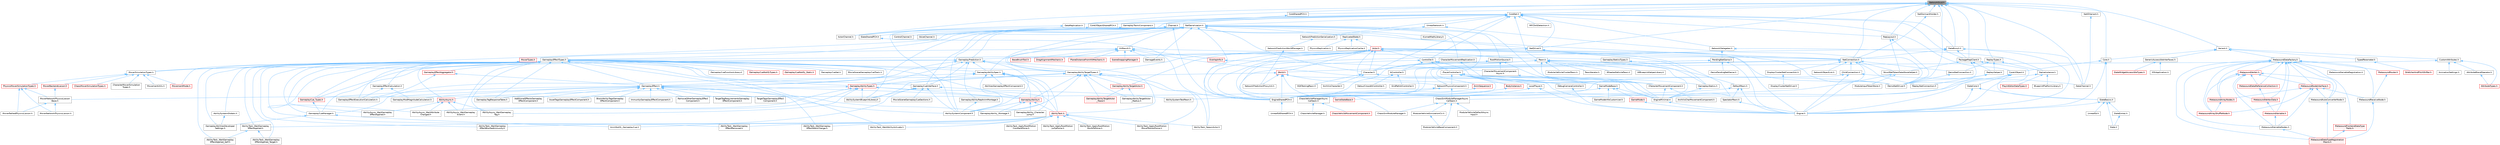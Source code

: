 digraph "NetworkGuid.h"
{
 // INTERACTIVE_SVG=YES
 // LATEX_PDF_SIZE
  bgcolor="transparent";
  edge [fontname=Helvetica,fontsize=10,labelfontname=Helvetica,labelfontsize=10];
  node [fontname=Helvetica,fontsize=10,shape=box,height=0.2,width=0.4];
  Node1 [id="Node000001",label="NetworkGuid.h",height=0.2,width=0.4,color="gray40", fillcolor="grey60", style="filled", fontcolor="black",tooltip=" "];
  Node1 -> Node2 [id="edge1_Node000001_Node000002",dir="back",color="steelblue1",style="solid",tooltip=" "];
  Node2 [id="Node000002",label="ActorChannel.h",height=0.2,width=0.4,color="grey40", fillcolor="white", style="filled",URL="$d5/de0/ActorChannel_8h.html",tooltip=" "];
  Node1 -> Node3 [id="edge2_Node000001_Node000003",dir="back",color="steelblue1",style="solid",tooltip=" "];
  Node3 [id="Node000003",label="Core.h",height=0.2,width=0.4,color="grey40", fillcolor="white", style="filled",URL="$d6/dd7/Core_8h.html",tooltip=" "];
  Node3 -> Node4 [id="edge3_Node000003_Node000004",dir="back",color="steelblue1",style="solid",tooltip=" "];
  Node4 [id="Node000004",label="CoreUObject.h",height=0.2,width=0.4,color="grey40", fillcolor="white", style="filled",URL="$d0/ded/CoreUObject_8h.html",tooltip=" "];
  Node4 -> Node5 [id="edge4_Node000004_Node000005",dir="back",color="steelblue1",style="solid",tooltip=" "];
  Node5 [id="Node000005",label="Engine.h",height=0.2,width=0.4,color="grey40", fillcolor="white", style="filled",URL="$d1/d34/Public_2Engine_8h.html",tooltip=" "];
  Node4 -> Node6 [id="edge5_Node000004_Node000006",dir="back",color="steelblue1",style="solid",tooltip=" "];
  Node6 [id="Node000006",label="EngineMinimal.h",height=0.2,width=0.4,color="grey40", fillcolor="white", style="filled",URL="$d0/d2c/EngineMinimal_8h.html",tooltip=" "];
  Node6 -> Node5 [id="edge6_Node000006_Node000005",dir="back",color="steelblue1",style="solid",tooltip=" "];
  Node4 -> Node7 [id="edge7_Node000004_Node000007",dir="back",color="steelblue1",style="solid",tooltip=" "];
  Node7 [id="Node000007",label="SlateBasics.h",height=0.2,width=0.4,color="grey40", fillcolor="white", style="filled",URL="$da/d2f/SlateBasics_8h.html",tooltip=" "];
  Node7 -> Node5 [id="edge8_Node000007_Node000005",dir="back",color="steelblue1",style="solid",tooltip=" "];
  Node7 -> Node8 [id="edge9_Node000007_Node000008",dir="back",color="steelblue1",style="solid",tooltip=" "];
  Node8 [id="Node000008",label="Slate.h",height=0.2,width=0.4,color="grey40", fillcolor="white", style="filled",URL="$d2/dc0/Slate_8h.html",tooltip=" "];
  Node7 -> Node9 [id="edge10_Node000007_Node000009",dir="back",color="steelblue1",style="solid",tooltip=" "];
  Node9 [id="Node000009",label="SlateExtras.h",height=0.2,width=0.4,color="grey40", fillcolor="white", style="filled",URL="$d8/dec/SlateExtras_8h.html",tooltip=" "];
  Node9 -> Node8 [id="edge11_Node000009_Node000008",dir="back",color="steelblue1",style="solid",tooltip=" "];
  Node7 -> Node10 [id="edge12_Node000007_Node000010",dir="back",color="steelblue1",style="solid",tooltip=" "];
  Node10 [id="Node000010",label="UnrealEd.h",height=0.2,width=0.4,color="grey40", fillcolor="white", style="filled",URL="$d2/d5f/UnrealEd_8h.html",tooltip=" "];
  Node4 -> Node11 [id="edge13_Node000004_Node000011",dir="back",color="steelblue1",style="solid",tooltip=" "];
  Node11 [id="Node000011",label="SlateCore.h",height=0.2,width=0.4,color="grey40", fillcolor="white", style="filled",URL="$dc/d03/SlateCore_8h.html",tooltip=" "];
  Node11 -> Node5 [id="edge14_Node000011_Node000005",dir="back",color="steelblue1",style="solid",tooltip=" "];
  Node11 -> Node7 [id="edge15_Node000011_Node000007",dir="back",color="steelblue1",style="solid",tooltip=" "];
  Node3 -> Node5 [id="edge16_Node000003_Node000005",dir="back",color="steelblue1",style="solid",tooltip=" "];
  Node3 -> Node7 [id="edge17_Node000003_Node000007",dir="back",color="steelblue1",style="solid",tooltip=" "];
  Node1 -> Node12 [id="edge18_Node000001_Node000012",dir="back",color="steelblue1",style="solid",tooltip=" "];
  Node12 [id="Node000012",label="CoreNet.h",height=0.2,width=0.4,color="grey40", fillcolor="white", style="filled",URL="$da/d1a/CoreNet_8h.html",tooltip=" "];
  Node12 -> Node13 [id="edge19_Node000012_Node000013",dir="back",color="steelblue1",style="solid",tooltip=" "];
  Node13 [id="Node000013",label="Channel.h",height=0.2,width=0.4,color="grey40", fillcolor="white", style="filled",URL="$da/d65/Runtime_2Engine_2Classes_2Engine_2Channel_8h.html",tooltip=" "];
  Node13 -> Node2 [id="edge20_Node000013_Node000002",dir="back",color="steelblue1",style="solid",tooltip=" "];
  Node13 -> Node14 [id="edge21_Node000013_Node000014",dir="back",color="steelblue1",style="solid",tooltip=" "];
  Node14 [id="Node000014",label="ControlChannel.h",height=0.2,width=0.4,color="grey40", fillcolor="white", style="filled",URL="$d3/d06/ControlChannel_8h.html",tooltip=" "];
  Node13 -> Node15 [id="edge22_Node000013_Node000015",dir="back",color="steelblue1",style="solid",tooltip=" "];
  Node15 [id="Node000015",label="EngineSharedPCH.h",height=0.2,width=0.4,color="grey40", fillcolor="white", style="filled",URL="$dc/dbb/EngineSharedPCH_8h.html",tooltip=" "];
  Node15 -> Node16 [id="edge23_Node000015_Node000016",dir="back",color="steelblue1",style="solid",tooltip=" "];
  Node16 [id="Node000016",label="UnrealEdSharedPCH.h",height=0.2,width=0.4,color="grey40", fillcolor="white", style="filled",URL="$d1/de6/UnrealEdSharedPCH_8h.html",tooltip=" "];
  Node13 -> Node17 [id="edge24_Node000013_Node000017",dir="back",color="steelblue1",style="solid",tooltip=" "];
  Node17 [id="Node000017",label="NetConnection.h",height=0.2,width=0.4,color="grey40", fillcolor="white", style="filled",URL="$d6/d03/NetConnection_8h.html",tooltip=" "];
  Node17 -> Node18 [id="edge25_Node000017_Node000018",dir="back",color="steelblue1",style="solid",tooltip=" "];
  Node18 [id="Node000018",label="ChildConnection.h",height=0.2,width=0.4,color="grey40", fillcolor="white", style="filled",URL="$de/dea/ChildConnection_8h.html",tooltip=" "];
  Node18 -> Node19 [id="edge26_Node000018_Node000019",dir="back",color="steelblue1",style="solid",tooltip=" "];
  Node19 [id="Node000019",label="DataChannel.h",height=0.2,width=0.4,color="grey40", fillcolor="white", style="filled",URL="$df/ded/DataChannel_8h.html",tooltip=" "];
  Node18 -> Node5 [id="edge27_Node000018_Node000005",dir="back",color="steelblue1",style="solid",tooltip=" "];
  Node18 -> Node15 [id="edge28_Node000018_Node000015",dir="back",color="steelblue1",style="solid",tooltip=" "];
  Node17 -> Node20 [id="edge29_Node000017_Node000020",dir="back",color="steelblue1",style="solid",tooltip=" "];
  Node20 [id="Node000020",label="DemoNetConnection.h",height=0.2,width=0.4,color="grey40", fillcolor="white", style="filled",URL="$d7/d81/DemoNetConnection_8h.html",tooltip=" "];
  Node20 -> Node21 [id="edge30_Node000020_Node000021",dir="back",color="steelblue1",style="solid",tooltip=" "];
  Node21 [id="Node000021",label="DemoNetDriver.h",height=0.2,width=0.4,color="grey40", fillcolor="white", style="filled",URL="$df/df9/DemoNetDriver_8h.html",tooltip=" "];
  Node17 -> Node22 [id="edge31_Node000017_Node000022",dir="back",color="steelblue1",style="solid",tooltip=" "];
  Node22 [id="Node000022",label="DisplayClusterNetConnection.h",height=0.2,width=0.4,color="grey40", fillcolor="white", style="filled",URL="$d0/df0/DisplayClusterNetConnection_8h.html",tooltip=" "];
  Node22 -> Node23 [id="edge32_Node000022_Node000023",dir="back",color="steelblue1",style="solid",tooltip=" "];
  Node23 [id="Node000023",label="DisplayClusterNetDriver.h",height=0.2,width=0.4,color="grey40", fillcolor="white", style="filled",URL="$db/de1/DisplayClusterNetDriver_8h.html",tooltip=" "];
  Node17 -> Node5 [id="edge33_Node000017_Node000005",dir="back",color="steelblue1",style="solid",tooltip=" "];
  Node17 -> Node15 [id="edge34_Node000017_Node000015",dir="back",color="steelblue1",style="solid",tooltip=" "];
  Node17 -> Node24 [id="edge35_Node000017_Node000024",dir="back",color="steelblue1",style="solid",tooltip=" "];
  Node24 [id="Node000024",label="NetworkObjectList.h",height=0.2,width=0.4,color="grey40", fillcolor="white", style="filled",URL="$d5/d6a/NetworkObjectList_8h.html",tooltip=" "];
  Node17 -> Node25 [id="edge36_Node000017_Node000025",dir="back",color="steelblue1",style="solid",tooltip=" "];
  Node25 [id="Node000025",label="NetworkPhysicsComponent.h",height=0.2,width=0.4,color="grey40", fillcolor="white", style="filled",URL="$d5/dcb/NetworkPhysicsComponent_8h.html",tooltip=" "];
  Node25 -> Node26 [id="edge37_Node000025_Node000026",dir="back",color="steelblue1",style="solid",tooltip=" "];
  Node26 [id="Node000026",label="ChaosSimModuleManagerAsync\lCallback.h",height=0.2,width=0.4,color="grey40", fillcolor="white", style="filled",URL="$d7/dd0/ChaosSimModuleManagerAsyncCallback_8h.html",tooltip=" "];
  Node26 -> Node27 [id="edge38_Node000026_Node000027",dir="back",color="steelblue1",style="solid",tooltip=" "];
  Node27 [id="Node000027",label="ChaosSimModuleManager.h",height=0.2,width=0.4,color="grey40", fillcolor="white", style="filled",URL="$d7/dd1/ChaosSimModuleManager_8h.html",tooltip=" "];
  Node26 -> Node28 [id="edge39_Node000026_Node000028",dir="back",color="steelblue1",style="solid",tooltip=" "];
  Node28 [id="Node000028",label="ModularVehicleBaseComponent.h",height=0.2,width=0.4,color="grey40", fillcolor="white", style="filled",URL="$d3/dc7/ModularVehicleBaseComponent_8h.html",tooltip=" "];
  Node26 -> Node29 [id="edge40_Node000026_Node000029",dir="back",color="steelblue1",style="solid",tooltip=" "];
  Node29 [id="Node000029",label="ModularVehicleDefaultAsync\lInput.h",height=0.2,width=0.4,color="grey40", fillcolor="white", style="filled",URL="$d5/df8/ModularVehicleDefaultAsyncInput_8h.html",tooltip=" "];
  Node26 -> Node30 [id="edge41_Node000026_Node000030",dir="back",color="steelblue1",style="solid",tooltip=" "];
  Node30 [id="Node000030",label="ModularVehicleSimulationCU.h",height=0.2,width=0.4,color="grey40", fillcolor="white", style="filled",URL="$d8/d61/ModularVehicleSimulationCU_8h.html",tooltip=" "];
  Node30 -> Node28 [id="edge42_Node000030_Node000028",dir="back",color="steelblue1",style="solid",tooltip=" "];
  Node25 -> Node31 [id="edge43_Node000025_Node000031",dir="back",color="steelblue1",style="solid",tooltip=" "];
  Node31 [id="Node000031",label="ChaosVehicleManagerAsync\lCallback.h",height=0.2,width=0.4,color="grey40", fillcolor="white", style="filled",URL="$d4/dea/ChaosVehicleManagerAsyncCallback_8h.html",tooltip=" "];
  Node31 -> Node32 [id="edge44_Node000031_Node000032",dir="back",color="steelblue1",style="solid",tooltip=" "];
  Node32 [id="Node000032",label="ChaosVehicleManager.h",height=0.2,width=0.4,color="grey40", fillcolor="white", style="filled",URL="$d3/d70/ChaosVehicleManager_8h.html",tooltip=" "];
  Node31 -> Node33 [id="edge45_Node000031_Node000033",dir="back",color="steelblue1",style="solid",tooltip=" "];
  Node33 [id="Node000033",label="ChaosVehicleMovementComponent.h",height=0.2,width=0.4,color="red", fillcolor="#FFF0F0", style="filled",URL="$dc/dfc/ChaosVehicleMovementComponent_8h.html",tooltip=" "];
  Node25 -> Node35 [id="edge46_Node000025_Node000035",dir="back",color="steelblue1",style="solid",tooltip=" "];
  Node35 [id="Node000035",label="MoverNetworkPhysicsLiaison\lBase.h",height=0.2,width=0.4,color="grey40", fillcolor="white", style="filled",URL="$d6/d54/MoverNetworkPhysicsLiaisonBase_8h.html",tooltip=" "];
  Node35 -> Node36 [id="edge47_Node000035_Node000036",dir="back",color="steelblue1",style="solid",tooltip=" "];
  Node36 [id="Node000036",label="MoverNetworkPhysicsLiaison.h",height=0.2,width=0.4,color="grey40", fillcolor="white", style="filled",URL="$d7/d6a/MoverNetworkPhysicsLiaison_8h.html",tooltip=" "];
  Node35 -> Node37 [id="edge48_Node000035_Node000037",dir="back",color="steelblue1",style="solid",tooltip=" "];
  Node37 [id="Node000037",label="MoverPathedPhysicsLiaison.h",height=0.2,width=0.4,color="grey40", fillcolor="white", style="filled",URL="$d8/d2d/MoverPathedPhysicsLiaison_8h.html",tooltip=" "];
  Node17 -> Node38 [id="edge49_Node000017_Node000038",dir="back",color="steelblue1",style="solid",tooltip=" "];
  Node38 [id="Node000038",label="ReplayNetConnection.h",height=0.2,width=0.4,color="grey40", fillcolor="white", style="filled",URL="$d8/dc8/ReplayNetConnection_8h.html",tooltip=" "];
  Node17 -> Node39 [id="edge50_Node000017_Node000039",dir="back",color="steelblue1",style="solid",tooltip=" "];
  Node39 [id="Node000039",label="StructNetTokenDataStoreHelper.h",height=0.2,width=0.4,color="grey40", fillcolor="white", style="filled",URL="$d2/d63/StructNetTokenDataStoreHelper_8h.html",tooltip=" "];
  Node39 -> Node26 [id="edge51_Node000039_Node000026",dir="back",color="steelblue1",style="solid",tooltip=" "];
  Node39 -> Node40 [id="edge52_Node000039_Node000040",dir="back",color="steelblue1",style="solid",tooltip=" "];
  Node40 [id="Node000040",label="ModuleInputTokenStore.h",height=0.2,width=0.4,color="grey40", fillcolor="white", style="filled",URL="$d9/d7e/ModuleInputTokenStore_8h.html",tooltip=" "];
  Node13 -> Node41 [id="edge53_Node000013_Node000041",dir="back",color="steelblue1",style="solid",tooltip=" "];
  Node41 [id="Node000041",label="NetDriver.h",height=0.2,width=0.4,color="grey40", fillcolor="white", style="filled",URL="$d8/d6d/NetDriver_8h.html",tooltip=" "];
  Node41 -> Node21 [id="edge54_Node000041_Node000021",dir="back",color="steelblue1",style="solid",tooltip=" "];
  Node41 -> Node5 [id="edge55_Node000041_Node000005",dir="back",color="steelblue1",style="solid",tooltip=" "];
  Node41 -> Node15 [id="edge56_Node000041_Node000015",dir="back",color="steelblue1",style="solid",tooltip=" "];
  Node41 -> Node42 [id="edge57_Node000041_Node000042",dir="back",color="steelblue1",style="solid",tooltip=" "];
  Node42 [id="Node000042",label="GameplayPrediction.h",height=0.2,width=0.4,color="grey40", fillcolor="white", style="filled",URL="$d1/d2f/GameplayPrediction_8h.html",tooltip=" "];
  Node42 -> Node43 [id="edge58_Node000042_Node000043",dir="back",color="steelblue1",style="solid",tooltip=" "];
  Node43 [id="Node000043",label="AbilitySystemComponent.h",height=0.2,width=0.4,color="grey40", fillcolor="white", style="filled",URL="$d0/da3/AbilitySystemComponent_8h.html",tooltip=" "];
  Node42 -> Node44 [id="edge59_Node000042_Node000044",dir="back",color="steelblue1",style="solid",tooltip=" "];
  Node44 [id="Node000044",label="AbilityTask.h",height=0.2,width=0.4,color="red", fillcolor="#FFF0F0", style="filled",URL="$d2/d8e/AbilityTask_8h.html",tooltip=" "];
  Node44 -> Node45 [id="edge60_Node000044_Node000045",dir="back",color="steelblue1",style="solid",tooltip=" "];
  Node45 [id="Node000045",label="AbilityTask_ApplyRootMotion\lConstantForce.h",height=0.2,width=0.4,color="grey40", fillcolor="white", style="filled",URL="$d0/de8/AbilityTask__ApplyRootMotionConstantForce_8h.html",tooltip=" "];
  Node44 -> Node46 [id="edge61_Node000044_Node000046",dir="back",color="steelblue1",style="solid",tooltip=" "];
  Node46 [id="Node000046",label="AbilityTask_ApplyRootMotion\lJumpForce.h",height=0.2,width=0.4,color="grey40", fillcolor="white", style="filled",URL="$d7/db6/AbilityTask__ApplyRootMotionJumpForce_8h.html",tooltip=" "];
  Node44 -> Node47 [id="edge62_Node000044_Node000047",dir="back",color="steelblue1",style="solid",tooltip=" "];
  Node47 [id="Node000047",label="AbilityTask_ApplyRootMotion\lMoveToActorForce.h",height=0.2,width=0.4,color="grey40", fillcolor="white", style="filled",URL="$d5/de3/AbilityTask__ApplyRootMotionMoveToActorForce_8h.html",tooltip=" "];
  Node44 -> Node48 [id="edge63_Node000044_Node000048",dir="back",color="steelblue1",style="solid",tooltip=" "];
  Node48 [id="Node000048",label="AbilityTask_ApplyRootMotion\lMoveToForce.h",height=0.2,width=0.4,color="grey40", fillcolor="white", style="filled",URL="$d3/dc3/AbilityTask__ApplyRootMotionMoveToForce_8h.html",tooltip=" "];
  Node44 -> Node56 [id="edge64_Node000044_Node000056",dir="back",color="steelblue1",style="solid",tooltip=" "];
  Node56 [id="Node000056",label="AbilityTask_SpawnActor.h",height=0.2,width=0.4,color="grey40", fillcolor="white", style="filled",URL="$dc/d97/AbilityTask__SpawnActor_8h.html",tooltip=" "];
  Node44 -> Node59 [id="edge65_Node000044_Node000059",dir="back",color="steelblue1",style="solid",tooltip=" "];
  Node59 [id="Node000059",label="AbilityTask_WaitAbilityActivate.h",height=0.2,width=0.4,color="grey40", fillcolor="white", style="filled",URL="$db/da3/AbilityTask__WaitAbilityActivate_8h.html",tooltip=" "];
  Node44 -> Node68 [id="edge66_Node000044_Node000068",dir="back",color="steelblue1",style="solid",tooltip=" "];
  Node68 [id="Node000068",label="AbilityTask_WaitGameplay\lEffectApplied.h",height=0.2,width=0.4,color="grey40", fillcolor="white", style="filled",URL="$d8/dfe/AbilityTask__WaitGameplayEffectApplied_8h.html",tooltip=" "];
  Node68 -> Node69 [id="edge67_Node000068_Node000069",dir="back",color="steelblue1",style="solid",tooltip=" "];
  Node69 [id="Node000069",label="AbilityTask_WaitGameplay\lEffectApplied_Self.h",height=0.2,width=0.4,color="grey40", fillcolor="white", style="filled",URL="$d0/d01/AbilityTask__WaitGameplayEffectApplied__Self_8h.html",tooltip=" "];
  Node68 -> Node70 [id="edge68_Node000068_Node000070",dir="back",color="steelblue1",style="solid",tooltip=" "];
  Node70 [id="Node000070",label="AbilityTask_WaitGameplay\lEffectApplied_Target.h",height=0.2,width=0.4,color="grey40", fillcolor="white", style="filled",URL="$db/dc4/AbilityTask__WaitGameplayEffectApplied__Target_8h.html",tooltip=" "];
  Node44 -> Node71 [id="edge69_Node000044_Node000071",dir="back",color="steelblue1",style="solid",tooltip=" "];
  Node71 [id="Node000071",label="AbilityTask_WaitGameplay\lEffectBlockedImmunity.h",height=0.2,width=0.4,color="grey40", fillcolor="white", style="filled",URL="$d4/d24/AbilityTask__WaitGameplayEffectBlockedImmunity_8h.html",tooltip=" "];
  Node44 -> Node72 [id="edge70_Node000044_Node000072",dir="back",color="steelblue1",style="solid",tooltip=" "];
  Node72 [id="Node000072",label="AbilityTask_WaitGameplay\lEffectRemoved.h",height=0.2,width=0.4,color="grey40", fillcolor="white", style="filled",URL="$d1/da9/AbilityTask__WaitGameplayEffectRemoved_8h.html",tooltip=" "];
  Node44 -> Node73 [id="edge71_Node000044_Node000073",dir="back",color="steelblue1",style="solid",tooltip=" "];
  Node73 [id="Node000073",label="AbilityTask_WaitGameplay\lEffectStackChange.h",height=0.2,width=0.4,color="grey40", fillcolor="white", style="filled",URL="$de/db3/AbilityTask__WaitGameplayEffectStackChange_8h.html",tooltip=" "];
  Node42 -> Node86 [id="edge72_Node000042_Node000086",dir="back",color="steelblue1",style="solid",tooltip=" "];
  Node86 [id="Node000086",label="GameplayAbilityRepAnimMontage.h",height=0.2,width=0.4,color="grey40", fillcolor="white", style="filled",URL="$d2/d68/GameplayAbilityRepAnimMontage_8h.html",tooltip=" "];
  Node86 -> Node43 [id="edge73_Node000086_Node000043",dir="back",color="steelblue1",style="solid",tooltip=" "];
  Node42 -> Node87 [id="edge74_Node000042_Node000087",dir="back",color="steelblue1",style="solid",tooltip=" "];
  Node87 [id="Node000087",label="GameplayAbilitySpec.h",height=0.2,width=0.4,color="grey40", fillcolor="white", style="filled",URL="$dd/daf/GameplayAbilitySpec_8h.html",tooltip=" "];
  Node87 -> Node88 [id="edge75_Node000087_Node000088",dir="back",color="steelblue1",style="solid",tooltip=" "];
  Node88 [id="Node000088",label="AbilitiesGameplayEffectComponent.h",height=0.2,width=0.4,color="grey40", fillcolor="white", style="filled",URL="$da/db0/AbilitiesGameplayEffectComponent_8h.html",tooltip=" "];
  Node87 -> Node43 [id="edge76_Node000087_Node000043",dir="back",color="steelblue1",style="solid",tooltip=" "];
  Node87 -> Node44 [id="edge77_Node000087_Node000044",dir="back",color="steelblue1",style="solid",tooltip=" "];
  Node87 -> Node89 [id="edge78_Node000087_Node000089",dir="back",color="steelblue1",style="solid",tooltip=" "];
  Node89 [id="Node000089",label="GameplayAbility.h",height=0.2,width=0.4,color="red", fillcolor="#FFF0F0", style="filled",URL="$dc/d44/GameplayAbility_8h.html",tooltip=" "];
  Node89 -> Node43 [id="edge79_Node000089_Node000043",dir="back",color="steelblue1",style="solid",tooltip=" "];
  Node89 -> Node44 [id="edge80_Node000089_Node000044",dir="back",color="steelblue1",style="solid",tooltip=" "];
  Node89 -> Node91 [id="edge81_Node000089_Node000091",dir="back",color="steelblue1",style="solid",tooltip=" "];
  Node91 [id="Node000091",label="GameplayAbility_Character\lJump.h",height=0.2,width=0.4,color="grey40", fillcolor="white", style="filled",URL="$d7/dd2/GameplayAbility__CharacterJump_8h.html",tooltip=" "];
  Node89 -> Node92 [id="edge82_Node000089_Node000092",dir="back",color="steelblue1",style="solid",tooltip=" "];
  Node92 [id="Node000092",label="GameplayAbility_Montage.h",height=0.2,width=0.4,color="grey40", fillcolor="white", style="filled",URL="$d6/d77/GameplayAbility__Montage_8h.html",tooltip=" "];
  Node87 -> Node93 [id="edge83_Node000087_Node000093",dir="back",color="steelblue1",style="solid",tooltip=" "];
  Node93 [id="Node000093",label="GameplayAbilityTypes.h",height=0.2,width=0.4,color="red", fillcolor="#FFF0F0", style="filled",URL="$d1/dd9/GameplayAbilityTypes_8h.html",tooltip=" "];
  Node93 -> Node94 [id="edge84_Node000093_Node000094",dir="back",color="steelblue1",style="solid",tooltip=" "];
  Node94 [id="Node000094",label="AbilityAsync.h",height=0.2,width=0.4,color="red", fillcolor="#FFF0F0", style="filled",URL="$d8/dce/AbilityAsync_8h.html",tooltip=" "];
  Node94 -> Node95 [id="edge85_Node000094_Node000095",dir="back",color="steelblue1",style="solid",tooltip=" "];
  Node95 [id="Node000095",label="AbilityAsync_WaitAttribute\lChanged.h",height=0.2,width=0.4,color="grey40", fillcolor="white", style="filled",URL="$d8/d81/AbilityAsync__WaitAttributeChanged_8h.html",tooltip=" "];
  Node94 -> Node96 [id="edge86_Node000094_Node000096",dir="back",color="steelblue1",style="solid",tooltip=" "];
  Node96 [id="Node000096",label="AbilityAsync_WaitGameplay\lEffectApplied.h",height=0.2,width=0.4,color="grey40", fillcolor="white", style="filled",URL="$dd/d1a/AbilityAsync__WaitGameplayEffectApplied_8h.html",tooltip=" "];
  Node94 -> Node97 [id="edge87_Node000094_Node000097",dir="back",color="steelblue1",style="solid",tooltip=" "];
  Node97 [id="Node000097",label="AbilityAsync_WaitGameplay\lEvent.h",height=0.2,width=0.4,color="grey40", fillcolor="white", style="filled",URL="$d4/d2d/AbilityAsync__WaitGameplayEvent_8h.html",tooltip=" "];
  Node94 -> Node98 [id="edge88_Node000094_Node000098",dir="back",color="steelblue1",style="solid",tooltip=" "];
  Node98 [id="Node000098",label="AbilityAsync_WaitGameplay\lTag.h",height=0.2,width=0.4,color="grey40", fillcolor="white", style="filled",URL="$d8/dc5/AbilityAsync__WaitGameplayTag_8h.html",tooltip=" "];
  Node93 -> Node95 [id="edge89_Node000093_Node000095",dir="back",color="steelblue1",style="solid",tooltip=" "];
  Node93 -> Node97 [id="edge90_Node000093_Node000097",dir="back",color="steelblue1",style="solid",tooltip=" "];
  Node93 -> Node98 [id="edge91_Node000093_Node000098",dir="back",color="steelblue1",style="solid",tooltip=" "];
  Node93 -> Node100 [id="edge92_Node000093_Node000100",dir="back",color="steelblue1",style="solid",tooltip=" "];
  Node100 [id="Node000100",label="AbilitySystemBlueprintLibrary.h",height=0.2,width=0.4,color="grey40", fillcolor="white", style="filled",URL="$d5/dd6/AbilitySystemBlueprintLibrary_8h.html",tooltip=" "];
  Node93 -> Node44 [id="edge93_Node000093_Node000044",dir="back",color="steelblue1",style="solid",tooltip=" "];
  Node93 -> Node89 [id="edge94_Node000093_Node000089",dir="back",color="steelblue1",style="solid",tooltip=" "];
  Node87 -> Node91 [id="edge95_Node000087_Node000091",dir="back",color="steelblue1",style="solid",tooltip=" "];
  Node87 -> Node92 [id="edge96_Node000087_Node000092",dir="back",color="steelblue1",style="solid",tooltip=" "];
  Node87 -> Node101 [id="edge97_Node000087_Node000101",dir="back",color="steelblue1",style="solid",tooltip=" "];
  Node101 [id="Node000101",label="GameplayEffect.h",height=0.2,width=0.4,color="grey40", fillcolor="white", style="filled",URL="$d4/d15/GameplayEffect_8h.html",tooltip=" "];
  Node101 -> Node43 [id="edge98_Node000101_Node000043",dir="back",color="steelblue1",style="solid",tooltip=" "];
  Node101 -> Node102 [id="edge99_Node000101_Node000102",dir="back",color="steelblue1",style="solid",tooltip=" "];
  Node102 [id="Node000102",label="AdditionalEffectsGameplay\lEffectComponent.h",height=0.2,width=0.4,color="grey40", fillcolor="white", style="filled",URL="$d5/dd7/AdditionalEffectsGameplayEffectComponent_8h.html",tooltip=" "];
  Node101 -> Node103 [id="edge100_Node000101_Node000103",dir="back",color="steelblue1",style="solid",tooltip=" "];
  Node103 [id="Node000103",label="AssetTagsGameplayEffectComponent.h",height=0.2,width=0.4,color="grey40", fillcolor="white", style="filled",URL="$df/d29/AssetTagsGameplayEffectComponent_8h.html",tooltip=" "];
  Node101 -> Node104 [id="edge101_Node000101_Node000104",dir="back",color="steelblue1",style="solid",tooltip=" "];
  Node104 [id="Node000104",label="BlockAbilityTagsGameplay\lEffectComponent.h",height=0.2,width=0.4,color="grey40", fillcolor="white", style="filled",URL="$d3/dad/BlockAbilityTagsGameplayEffectComponent_8h.html",tooltip=" "];
  Node101 -> Node89 [id="edge102_Node000101_Node000089",dir="back",color="steelblue1",style="solid",tooltip=" "];
  Node101 -> Node92 [id="edge103_Node000101_Node000092",dir="back",color="steelblue1",style="solid",tooltip=" "];
  Node101 -> Node105 [id="edge104_Node000101_Node000105",dir="back",color="steelblue1",style="solid",tooltip=" "];
  Node105 [id="Node000105",label="GameplayCue_Types.h",height=0.2,width=0.4,color="red", fillcolor="#FFF0F0", style="filled",URL="$da/d67/GameplayCue__Types_8h.html",tooltip=" "];
  Node105 -> Node106 [id="edge105_Node000105_Node000106",dir="back",color="steelblue1",style="solid",tooltip=" "];
  Node106 [id="Node000106",label="GameplayCueManager.h",height=0.2,width=0.4,color="grey40", fillcolor="white", style="filled",URL="$d7/d4e/GameplayCueManager_8h.html",tooltip=" "];
  Node106 -> Node107 [id="edge106_Node000106_Node000107",dir="back",color="steelblue1",style="solid",tooltip=" "];
  Node107 [id="Node000107",label="AnimNotify_GameplayCue.h",height=0.2,width=0.4,color="grey40", fillcolor="white", style="filled",URL="$da/d48/AnimNotify__GameplayCue_8h.html",tooltip=" "];
  Node106 -> Node108 [id="edge107_Node000106_Node000108",dir="back",color="steelblue1",style="solid",tooltip=" "];
  Node108 [id="Node000108",label="GameplayAbilitiesDeveloper\lSettings.h",height=0.2,width=0.4,color="grey40", fillcolor="white", style="filled",URL="$d3/d55/GameplayAbilitiesDeveloperSettings_8h.html",tooltip=" "];
  Node101 -> Node112 [id="edge108_Node000101_Node000112",dir="back",color="steelblue1",style="solid",tooltip=" "];
  Node112 [id="Node000112",label="GameplayEffectExecutionCalculation.h",height=0.2,width=0.4,color="grey40", fillcolor="white", style="filled",URL="$df/d9d/GameplayEffectExecutionCalculation_8h.html",tooltip=" "];
  Node101 -> Node113 [id="edge109_Node000101_Node000113",dir="back",color="steelblue1",style="solid",tooltip=" "];
  Node113 [id="Node000113",label="GameplayModMagnitudeCalculation.h",height=0.2,width=0.4,color="grey40", fillcolor="white", style="filled",URL="$dd/da6/GameplayModMagnitudeCalculation_8h.html",tooltip=" "];
  Node101 -> Node114 [id="edge110_Node000101_Node000114",dir="back",color="steelblue1",style="solid",tooltip=" "];
  Node114 [id="Node000114",label="GameplayTagResponseTable.h",height=0.2,width=0.4,color="grey40", fillcolor="white", style="filled",URL="$d1/d27/GameplayTagResponseTable_8h.html",tooltip=" "];
  Node101 -> Node115 [id="edge111_Node000101_Node000115",dir="back",color="steelblue1",style="solid",tooltip=" "];
  Node115 [id="Node000115",label="ImmunityGameplayEffectComponent.h",height=0.2,width=0.4,color="grey40", fillcolor="white", style="filled",URL="$d7/dae/ImmunityGameplayEffectComponent_8h.html",tooltip=" "];
  Node101 -> Node116 [id="edge112_Node000101_Node000116",dir="back",color="steelblue1",style="solid",tooltip=" "];
  Node116 [id="Node000116",label="RemoveOtherGameplayEffect\lComponent.h",height=0.2,width=0.4,color="grey40", fillcolor="white", style="filled",URL="$d8/da2/RemoveOtherGameplayEffectComponent_8h.html",tooltip=" "];
  Node101 -> Node117 [id="edge113_Node000101_Node000117",dir="back",color="steelblue1",style="solid",tooltip=" "];
  Node117 [id="Node000117",label="TargetTagRequirementsGameplay\lEffectComponent.h",height=0.2,width=0.4,color="grey40", fillcolor="white", style="filled",URL="$d3/df8/TargetTagRequirementsGameplayEffectComponent_8h.html",tooltip=" "];
  Node101 -> Node118 [id="edge114_Node000101_Node000118",dir="back",color="steelblue1",style="solid",tooltip=" "];
  Node118 [id="Node000118",label="TargetTagsGameplayEffect\lComponent.h",height=0.2,width=0.4,color="grey40", fillcolor="white", style="filled",URL="$d5/d2e/TargetTagsGameplayEffectComponent_8h.html",tooltip=" "];
  Node42 -> Node119 [id="edge115_Node000042_Node000119",dir="back",color="steelblue1",style="solid",tooltip=" "];
  Node119 [id="Node000119",label="GameplayAbilityTargetTypes.h",height=0.2,width=0.4,color="grey40", fillcolor="white", style="filled",URL="$d8/dd1/GameplayAbilityTargetTypes_8h.html",tooltip=" "];
  Node119 -> Node100 [id="edge116_Node000119_Node000100",dir="back",color="steelblue1",style="solid",tooltip=" "];
  Node119 -> Node43 [id="edge117_Node000119_Node000043",dir="back",color="steelblue1",style="solid",tooltip=" "];
  Node119 -> Node47 [id="edge118_Node000119_Node000047",dir="back",color="steelblue1",style="solid",tooltip=" "];
  Node119 -> Node56 [id="edge119_Node000119_Node000056",dir="back",color="steelblue1",style="solid",tooltip=" "];
  Node119 -> Node89 [id="edge120_Node000119_Node000089",dir="back",color="steelblue1",style="solid",tooltip=" "];
  Node119 -> Node120 [id="edge121_Node000119_Node000120",dir="back",color="steelblue1",style="solid",tooltip=" "];
  Node120 [id="Node000120",label="GameplayAbilityTargetActor.h",height=0.2,width=0.4,color="red", fillcolor="#FFF0F0", style="filled",URL="$d7/d35/GameplayAbilityTargetActor_8h.html",tooltip=" "];
  Node120 -> Node121 [id="edge122_Node000120_Node000121",dir="back",color="steelblue1",style="solid",tooltip=" "];
  Node121 [id="Node000121",label="GameplayAbilityTargetActor\l_Radius.h",height=0.2,width=0.4,color="grey40", fillcolor="white", style="filled",URL="$da/d31/GameplayAbilityTargetActor__Radius_8h.html",tooltip=" "];
  Node120 -> Node122 [id="edge123_Node000120_Node000122",dir="back",color="steelblue1",style="solid",tooltip=" "];
  Node122 [id="Node000122",label="GameplayAbilityTargetActor\l_Trace.h",height=0.2,width=0.4,color="red", fillcolor="#FFF0F0", style="filled",URL="$d6/d1b/GameplayAbilityTargetActor__Trace_8h.html",tooltip=" "];
  Node119 -> Node121 [id="edge124_Node000119_Node000121",dir="back",color="steelblue1",style="solid",tooltip=" "];
  Node119 -> Node122 [id="edge125_Node000119_Node000122",dir="back",color="steelblue1",style="solid",tooltip=" "];
  Node119 -> Node93 [id="edge126_Node000119_Node000093",dir="back",color="steelblue1",style="solid",tooltip=" "];
  Node42 -> Node93 [id="edge127_Node000042_Node000093",dir="back",color="steelblue1",style="solid",tooltip=" "];
  Node42 -> Node126 [id="edge128_Node000042_Node000126",dir="back",color="steelblue1",style="solid",tooltip=" "];
  Node126 [id="Node000126",label="GameplayCueInterface.h",height=0.2,width=0.4,color="grey40", fillcolor="white", style="filled",URL="$d3/d31/GameplayCueInterface_8h.html",tooltip=" "];
  Node126 -> Node100 [id="edge129_Node000126_Node000100",dir="back",color="steelblue1",style="solid",tooltip=" "];
  Node126 -> Node43 [id="edge130_Node000126_Node000043",dir="back",color="steelblue1",style="solid",tooltip=" "];
  Node126 -> Node127 [id="edge131_Node000126_Node000127",dir="back",color="steelblue1",style="solid",tooltip=" "];
  Node127 [id="Node000127",label="AbilitySystemTestPawn.h",height=0.2,width=0.4,color="grey40", fillcolor="white", style="filled",URL="$d9/d5f/AbilitySystemTestPawn_8h.html",tooltip=" "];
  Node126 -> Node107 [id="edge132_Node000126_Node000107",dir="back",color="steelblue1",style="solid",tooltip=" "];
  Node126 -> Node128 [id="edge133_Node000126_Node000128",dir="back",color="steelblue1",style="solid",tooltip=" "];
  Node128 [id="Node000128",label="MovieSceneGameplayCueSections.h",height=0.2,width=0.4,color="grey40", fillcolor="white", style="filled",URL="$df/ded/MovieSceneGameplayCueSections_8h.html",tooltip=" "];
  Node42 -> Node106 [id="edge134_Node000042_Node000106",dir="back",color="steelblue1",style="solid",tooltip=" "];
  Node42 -> Node105 [id="edge135_Node000042_Node000105",dir="back",color="steelblue1",style="solid",tooltip=" "];
  Node42 -> Node101 [id="edge136_Node000042_Node000101",dir="back",color="steelblue1",style="solid",tooltip=" "];
  Node41 -> Node17 [id="edge137_Node000041_Node000017",dir="back",color="steelblue1",style="solid",tooltip=" "];
  Node13 -> Node129 [id="edge138_Node000013_Node000129",dir="back",color="steelblue1",style="solid",tooltip=" "];
  Node129 [id="Node000129",label="VoiceChannel.h",height=0.2,width=0.4,color="grey40", fillcolor="white", style="filled",URL="$d0/da3/VoiceChannel_8h.html",tooltip=" "];
  Node12 -> Node130 [id="edge139_Node000012_Node000130",dir="back",color="steelblue1",style="solid",tooltip=" "];
  Node130 [id="Node000130",label="Character.h",height=0.2,width=0.4,color="grey40", fillcolor="white", style="filled",URL="$db/dc7/Character_8h.html",tooltip=" "];
  Node130 -> Node131 [id="edge140_Node000130_Node000131",dir="back",color="steelblue1",style="solid",tooltip=" "];
  Node131 [id="Node000131",label="ArchVisCharacter.h",height=0.2,width=0.4,color="grey40", fillcolor="white", style="filled",URL="$d3/d2b/ArchVisCharacter_8h.html",tooltip=" "];
  Node130 -> Node132 [id="edge141_Node000130_Node000132",dir="back",color="steelblue1",style="solid",tooltip=" "];
  Node132 [id="Node000132",label="EQSTestingPawn.h",height=0.2,width=0.4,color="grey40", fillcolor="white", style="filled",URL="$de/d48/EQSTestingPawn_8h.html",tooltip=" "];
  Node130 -> Node6 [id="edge142_Node000130_Node000006",dir="back",color="steelblue1",style="solid",tooltip=" "];
  Node12 -> Node14 [id="edge143_Node000012_Node000014",dir="back",color="steelblue1",style="solid",tooltip=" "];
  Node12 -> Node133 [id="edge144_Node000012_Node000133",dir="back",color="steelblue1",style="solid",tooltip=" "];
  Node133 [id="Node000133",label="Controller.h",height=0.2,width=0.4,color="grey40", fillcolor="white", style="filled",URL="$de/d4a/Controller_8h.html",tooltip=" "];
  Node133 -> Node134 [id="edge145_Node000133_Node000134",dir="back",color="steelblue1",style="solid",tooltip=" "];
  Node134 [id="Node000134",label="AIController.h",height=0.2,width=0.4,color="grey40", fillcolor="white", style="filled",URL="$d7/dd8/AIController_8h.html",tooltip=" "];
  Node134 -> Node135 [id="edge146_Node000134_Node000135",dir="back",color="steelblue1",style="solid",tooltip=" "];
  Node135 [id="Node000135",label="DetourCrowdAIController.h",height=0.2,width=0.4,color="grey40", fillcolor="white", style="filled",URL="$d0/d1e/DetourCrowdAIController_8h.html",tooltip=" "];
  Node134 -> Node136 [id="edge147_Node000134_Node000136",dir="back",color="steelblue1",style="solid",tooltip=" "];
  Node136 [id="Node000136",label="GridPathAIController.h",height=0.2,width=0.4,color="grey40", fillcolor="white", style="filled",URL="$d9/daa/GridPathAIController_8h.html",tooltip=" "];
  Node133 -> Node6 [id="edge148_Node000133_Node000006",dir="back",color="steelblue1",style="solid",tooltip=" "];
  Node133 -> Node15 [id="edge149_Node000133_Node000015",dir="back",color="steelblue1",style="solid",tooltip=" "];
  Node133 -> Node137 [id="edge150_Node000133_Node000137",dir="back",color="steelblue1",style="solid",tooltip=" "];
  Node137 [id="Node000137",label="PlayerController.h",height=0.2,width=0.4,color="grey40", fillcolor="white", style="filled",URL="$db/db4/PlayerController_8h.html",tooltip=" "];
  Node137 -> Node138 [id="edge151_Node000137_Node000138",dir="back",color="steelblue1",style="solid",tooltip=" "];
  Node138 [id="Node000138",label="BodyInstance.h",height=0.2,width=0.4,color="red", fillcolor="#FFF0F0", style="filled",URL="$d3/d42/BodyInstance_8h.html",tooltip=" "];
  Node138 -> Node15 [id="edge152_Node000138_Node000015",dir="back",color="steelblue1",style="solid",tooltip=" "];
  Node137 -> Node559 [id="edge153_Node000137_Node000559",dir="back",color="steelblue1",style="solid",tooltip=" "];
  Node559 [id="Node000559",label="DebugCameraController.h",height=0.2,width=0.4,color="grey40", fillcolor="white", style="filled",URL="$d1/d9e/DebugCameraController_8h.html",tooltip=" "];
  Node559 -> Node5 [id="edge154_Node000559_Node000005",dir="back",color="steelblue1",style="solid",tooltip=" "];
  Node137 -> Node21 [id="edge155_Node000137_Node000021",dir="back",color="steelblue1",style="solid",tooltip=" "];
  Node137 -> Node6 [id="edge156_Node000137_Node000006",dir="back",color="steelblue1",style="solid",tooltip=" "];
  Node137 -> Node15 [id="edge157_Node000137_Node000015",dir="back",color="steelblue1",style="solid",tooltip=" "];
  Node137 -> Node560 [id="edge158_Node000137_Node000560",dir="back",color="steelblue1",style="solid",tooltip=" "];
  Node560 [id="Node000560",label="GameModeBase.h",height=0.2,width=0.4,color="grey40", fillcolor="white", style="filled",URL="$d2/d5b/GameModeBase_8h.html",tooltip=" "];
  Node560 -> Node6 [id="edge159_Node000560_Node000006",dir="back",color="steelblue1",style="solid",tooltip=" "];
  Node560 -> Node561 [id="edge160_Node000560_Node000561",dir="back",color="steelblue1",style="solid",tooltip=" "];
  Node561 [id="Node000561",label="GameMode.h",height=0.2,width=0.4,color="red", fillcolor="#FFF0F0", style="filled",URL="$d1/de8/GameMode_8h.html",tooltip=" "];
  Node561 -> Node5 [id="edge161_Node000561_Node000005",dir="back",color="steelblue1",style="solid",tooltip=" "];
  Node560 -> Node563 [id="edge162_Node000560_Node000563",dir="back",color="steelblue1",style="solid",tooltip=" "];
  Node563 [id="Node000563",label="GameModeInfoCustomizer.h",height=0.2,width=0.4,color="grey40", fillcolor="white", style="filled",URL="$d5/df3/GameModeInfoCustomizer_8h.html",tooltip=" "];
  Node560 -> Node564 [id="edge163_Node000560_Node000564",dir="back",color="steelblue1",style="solid",tooltip=" "];
  Node564 [id="Node000564",label="GameStateBase.h",height=0.2,width=0.4,color="red", fillcolor="#FFF0F0", style="filled",URL="$dd/db9/GameStateBase_8h.html",tooltip=" "];
  Node137 -> Node566 [id="edge164_Node000137_Node000566",dir="back",color="steelblue1",style="solid",tooltip=" "];
  Node566 [id="Node000566",label="GameplayStatics.h",height=0.2,width=0.4,color="grey40", fillcolor="white", style="filled",URL="$d9/dc8/GameplayStatics_8h.html",tooltip=" "];
  Node566 -> Node6 [id="edge165_Node000566_Node000006",dir="back",color="steelblue1",style="solid",tooltip=" "];
  Node137 -> Node567 [id="edge166_Node000137_Node000567",dir="back",color="steelblue1",style="solid",tooltip=" "];
  Node567 [id="Node000567",label="LocalPlayer.h",height=0.2,width=0.4,color="grey40", fillcolor="white", style="filled",URL="$d9/d4a/LocalPlayer_8h.html",tooltip=" "];
  Node567 -> Node5 [id="edge167_Node000567_Node000005",dir="back",color="steelblue1",style="solid",tooltip=" "];
  Node567 -> Node15 [id="edge168_Node000567_Node000015",dir="back",color="steelblue1",style="solid",tooltip=" "];
  Node137 -> Node25 [id="edge169_Node000137_Node000025",dir="back",color="steelblue1",style="solid",tooltip=" "];
  Node12 -> Node4 [id="edge170_Node000012_Node000004",dir="back",color="steelblue1",style="solid",tooltip=" "];
  Node12 -> Node568 [id="edge171_Node000012_Node000568",dir="back",color="steelblue1",style="solid",tooltip=" "];
  Node568 [id="Node000568",label="CoreUObjectSharedPCH.h",height=0.2,width=0.4,color="grey40", fillcolor="white", style="filled",URL="$de/d2f/CoreUObjectSharedPCH_8h.html",tooltip=" "];
  Node568 -> Node569 [id="edge172_Node000568_Node000569",dir="back",color="steelblue1",style="solid",tooltip=" "];
  Node569 [id="Node000569",label="SlateSharedPCH.h",height=0.2,width=0.4,color="grey40", fillcolor="white", style="filled",URL="$d1/dfc/SlateSharedPCH_8h.html",tooltip=" "];
  Node569 -> Node15 [id="edge173_Node000569_Node000015",dir="back",color="steelblue1",style="solid",tooltip=" "];
  Node12 -> Node570 [id="edge174_Node000012_Node000570",dir="back",color="steelblue1",style="solid",tooltip=" "];
  Node570 [id="Node000570",label="DataBunch.h",height=0.2,width=0.4,color="grey40", fillcolor="white", style="filled",URL="$d4/df7/DataBunch_8h.html",tooltip=" "];
  Node570 -> Node19 [id="edge175_Node000570_Node000019",dir="back",color="steelblue1",style="solid",tooltip=" "];
  Node570 -> Node5 [id="edge176_Node000570_Node000005",dir="back",color="steelblue1",style="solid",tooltip=" "];
  Node570 -> Node15 [id="edge177_Node000570_Node000015",dir="back",color="steelblue1",style="solid",tooltip=" "];
  Node570 -> Node17 [id="edge178_Node000570_Node000017",dir="back",color="steelblue1",style="solid",tooltip=" "];
  Node570 -> Node571 [id="edge179_Node000570_Node000571",dir="back",color="steelblue1",style="solid",tooltip=" "];
  Node571 [id="Node000571",label="PackageMapClient.h",height=0.2,width=0.4,color="grey40", fillcolor="white", style="filled",URL="$d8/d9b/PackageMapClient_8h.html",tooltip=" "];
  Node571 -> Node21 [id="edge180_Node000571_Node000021",dir="back",color="steelblue1",style="solid",tooltip=" "];
  Node571 -> Node5 [id="edge181_Node000571_Node000005",dir="back",color="steelblue1",style="solid",tooltip=" "];
  Node571 -> Node572 [id="edge182_Node000571_Node000572",dir="back",color="steelblue1",style="solid",tooltip=" "];
  Node572 [id="Node000572",label="ReplayHelper.h",height=0.2,width=0.4,color="grey40", fillcolor="white", style="filled",URL="$d4/d6f/ReplayHelper_8h.html",tooltip=" "];
  Node572 -> Node21 [id="edge183_Node000572_Node000021",dir="back",color="steelblue1",style="solid",tooltip=" "];
  Node572 -> Node38 [id="edge184_Node000572_Node000038",dir="back",color="steelblue1",style="solid",tooltip=" "];
  Node571 -> Node39 [id="edge185_Node000571_Node000039",dir="back",color="steelblue1",style="solid",tooltip=" "];
  Node12 -> Node573 [id="edge186_Node000012_Node000573",dir="back",color="steelblue1",style="solid",tooltip=" "];
  Node573 [id="Node000573",label="DataReplication.h",height=0.2,width=0.4,color="grey40", fillcolor="white", style="filled",URL="$d8/d2a/DataReplication_8h.html",tooltip=" "];
  Node573 -> Node2 [id="edge187_Node000573_Node000002",dir="back",color="steelblue1",style="solid",tooltip=" "];
  Node12 -> Node574 [id="edge188_Node000012_Node000574",dir="back",color="steelblue1",style="solid",tooltip=" "];
  Node574 [id="Node000574",label="GameplayTasksComponent.h",height=0.2,width=0.4,color="grey40", fillcolor="white", style="filled",URL="$d6/d36/GameplayTasksComponent_8h.html",tooltip=" "];
  Node574 -> Node43 [id="edge189_Node000574_Node000043",dir="back",color="steelblue1",style="solid",tooltip=" "];
  Node12 -> Node41 [id="edge190_Node000012_Node000041",dir="back",color="steelblue1",style="solid",tooltip=" "];
  Node12 -> Node575 [id="edge191_Node000012_Node000575",dir="back",color="steelblue1",style="solid",tooltip=" "];
  Node575 [id="Node000575",label="NetSerialization.h",height=0.2,width=0.4,color="grey40", fillcolor="white", style="filled",URL="$d6/dc9/NetSerialization_8h.html",tooltip=" "];
  Node575 -> Node43 [id="edge192_Node000575_Node000043",dir="back",color="steelblue1",style="solid",tooltip=" "];
  Node575 -> Node130 [id="edge193_Node000575_Node000130",dir="back",color="steelblue1",style="solid",tooltip=" "];
  Node575 -> Node576 [id="edge194_Node000575_Node000576",dir="back",color="steelblue1",style="solid",tooltip=" "];
  Node576 [id="Node000576",label="CharacterMovementComponent.h",height=0.2,width=0.4,color="grey40", fillcolor="white", style="filled",URL="$d8/d84/CharacterMovementComponent_8h.html",tooltip=" "];
  Node576 -> Node577 [id="edge195_Node000576_Node000577",dir="back",color="steelblue1",style="solid",tooltip=" "];
  Node577 [id="Node000577",label="ArchVisCharMovementComponent.h",height=0.2,width=0.4,color="grey40", fillcolor="white", style="filled",URL="$db/dfd/ArchVisCharMovementComponent_8h.html",tooltip=" "];
  Node576 -> Node6 [id="edge196_Node000576_Node000006",dir="back",color="steelblue1",style="solid",tooltip=" "];
  Node575 -> Node578 [id="edge197_Node000575_Node000578",dir="back",color="steelblue1",style="solid",tooltip=" "];
  Node578 [id="Node000578",label="CharacterMovementReplication.h",height=0.2,width=0.4,color="grey40", fillcolor="white", style="filled",URL="$de/dc9/CharacterMovementReplication_8h.html",tooltip=" "];
  Node578 -> Node130 [id="edge198_Node000578_Node000130",dir="back",color="steelblue1",style="solid",tooltip=" "];
  Node578 -> Node576 [id="edge199_Node000578_Node000576",dir="back",color="steelblue1",style="solid",tooltip=" "];
  Node575 -> Node579 [id="edge200_Node000575_Node000579",dir="back",color="steelblue1",style="solid",tooltip=" "];
  Node579 [id="Node000579",label="DamageEvents.h",height=0.2,width=0.4,color="grey40", fillcolor="white", style="filled",URL="$d5/d34/DamageEvents_8h.html",tooltip=" "];
  Node575 -> Node15 [id="edge201_Node000575_Node000015",dir="back",color="steelblue1",style="solid",tooltip=" "];
  Node575 -> Node87 [id="edge202_Node000575_Node000087",dir="back",color="steelblue1",style="solid",tooltip=" "];
  Node575 -> Node119 [id="edge203_Node000575_Node000119",dir="back",color="steelblue1",style="solid",tooltip=" "];
  Node575 -> Node126 [id="edge204_Node000575_Node000126",dir="back",color="steelblue1",style="solid",tooltip=" "];
  Node575 -> Node101 [id="edge205_Node000575_Node000101",dir="back",color="steelblue1",style="solid",tooltip=" "];
  Node575 -> Node580 [id="edge206_Node000575_Node000580",dir="back",color="steelblue1",style="solid",tooltip=" "];
  Node580 [id="Node000580",label="GameplayEffectTypes.h",height=0.2,width=0.4,color="grey40", fillcolor="white", style="filled",URL="$d7/d59/GameplayEffectTypes_8h.html",tooltip=" "];
  Node580 -> Node94 [id="edge207_Node000580_Node000094",dir="back",color="steelblue1",style="solid",tooltip=" "];
  Node580 -> Node95 [id="edge208_Node000580_Node000095",dir="back",color="steelblue1",style="solid",tooltip=" "];
  Node580 -> Node96 [id="edge209_Node000580_Node000096",dir="back",color="steelblue1",style="solid",tooltip=" "];
  Node580 -> Node97 [id="edge210_Node000580_Node000097",dir="back",color="steelblue1",style="solid",tooltip=" "];
  Node580 -> Node98 [id="edge211_Node000580_Node000098",dir="back",color="steelblue1",style="solid",tooltip=" "];
  Node580 -> Node100 [id="edge212_Node000580_Node000100",dir="back",color="steelblue1",style="solid",tooltip=" "];
  Node580 -> Node581 [id="edge213_Node000580_Node000581",dir="back",color="steelblue1",style="solid",tooltip=" "];
  Node581 [id="Node000581",label="AbilitySystemGlobals.h",height=0.2,width=0.4,color="grey40", fillcolor="white", style="filled",URL="$dc/d82/AbilitySystemGlobals_8h.html",tooltip=" "];
  Node581 -> Node108 [id="edge214_Node000581_Node000108",dir="back",color="steelblue1",style="solid",tooltip=" "];
  Node580 -> Node59 [id="edge215_Node000580_Node000059",dir="back",color="steelblue1",style="solid",tooltip=" "];
  Node580 -> Node68 [id="edge216_Node000580_Node000068",dir="back",color="steelblue1",style="solid",tooltip=" "];
  Node580 -> Node69 [id="edge217_Node000580_Node000069",dir="back",color="steelblue1",style="solid",tooltip=" "];
  Node580 -> Node70 [id="edge218_Node000580_Node000070",dir="back",color="steelblue1",style="solid",tooltip=" "];
  Node580 -> Node71 [id="edge219_Node000580_Node000071",dir="back",color="steelblue1",style="solid",tooltip=" "];
  Node580 -> Node72 [id="edge220_Node000580_Node000072",dir="back",color="steelblue1",style="solid",tooltip=" "];
  Node580 -> Node73 [id="edge221_Node000580_Node000073",dir="back",color="steelblue1",style="solid",tooltip=" "];
  Node580 -> Node108 [id="edge222_Node000580_Node000108",dir="back",color="steelblue1",style="solid",tooltip=" "];
  Node580 -> Node89 [id="edge223_Node000580_Node000089",dir="back",color="steelblue1",style="solid",tooltip=" "];
  Node580 -> Node87 [id="edge224_Node000580_Node000087",dir="back",color="steelblue1",style="solid",tooltip=" "];
  Node580 -> Node119 [id="edge225_Node000580_Node000119",dir="back",color="steelblue1",style="solid",tooltip=" "];
  Node580 -> Node93 [id="edge226_Node000580_Node000093",dir="back",color="steelblue1",style="solid",tooltip=" "];
  Node580 -> Node582 [id="edge227_Node000580_Node000582",dir="back",color="steelblue1",style="solid",tooltip=" "];
  Node582 [id="Node000582",label="GameplayCueFunctionLibrary.h",height=0.2,width=0.4,color="grey40", fillcolor="white", style="filled",URL="$db/d7d/GameplayCueFunctionLibrary_8h.html",tooltip=" "];
  Node580 -> Node126 [id="edge228_Node000580_Node000126",dir="back",color="steelblue1",style="solid",tooltip=" "];
  Node580 -> Node106 [id="edge229_Node000580_Node000106",dir="back",color="steelblue1",style="solid",tooltip=" "];
  Node580 -> Node583 [id="edge230_Node000580_Node000583",dir="back",color="steelblue1",style="solid",tooltip=" "];
  Node583 [id="Node000583",label="GameplayCueNotifyTypes.h",height=0.2,width=0.4,color="red", fillcolor="#FFF0F0", style="filled",URL="$d7/d1f/GameplayCueNotifyTypes_8h.html",tooltip=" "];
  Node580 -> Node585 [id="edge231_Node000580_Node000585",dir="back",color="steelblue1",style="solid",tooltip=" "];
  Node585 [id="Node000585",label="GameplayCueNotify_Static.h",height=0.2,width=0.4,color="red", fillcolor="#FFF0F0", style="filled",URL="$d2/dbf/GameplayCueNotify__Static_8h.html",tooltip=" "];
  Node580 -> Node587 [id="edge232_Node000580_Node000587",dir="back",color="steelblue1",style="solid",tooltip=" "];
  Node587 [id="Node000587",label="GameplayCueSet.h",height=0.2,width=0.4,color="grey40", fillcolor="white", style="filled",URL="$df/d35/GameplayCueSet_8h.html",tooltip=" "];
  Node580 -> Node105 [id="edge233_Node000580_Node000105",dir="back",color="steelblue1",style="solid",tooltip=" "];
  Node580 -> Node101 [id="edge234_Node000580_Node000101",dir="back",color="steelblue1",style="solid",tooltip=" "];
  Node580 -> Node588 [id="edge235_Node000580_Node000588",dir="back",color="steelblue1",style="solid",tooltip=" "];
  Node588 [id="Node000588",label="GameplayEffectAggregator.h",height=0.2,width=0.4,color="red", fillcolor="#FFF0F0", style="filled",URL="$d9/d7f/GameplayEffectAggregator_8h.html",tooltip=" "];
  Node588 -> Node101 [id="edge236_Node000588_Node000101",dir="back",color="steelblue1",style="solid",tooltip=" "];
  Node588 -> Node112 [id="edge237_Node000588_Node000112",dir="back",color="steelblue1",style="solid",tooltip=" "];
  Node580 -> Node590 [id="edge238_Node000580_Node000590",dir="back",color="steelblue1",style="solid",tooltip=" "];
  Node590 [id="Node000590",label="GameplayEffectCalculation.h",height=0.2,width=0.4,color="grey40", fillcolor="white", style="filled",URL="$d7/d32/GameplayEffectCalculation_8h.html",tooltip=" "];
  Node590 -> Node112 [id="edge239_Node000590_Node000112",dir="back",color="steelblue1",style="solid",tooltip=" "];
  Node590 -> Node113 [id="edge240_Node000590_Node000113",dir="back",color="steelblue1",style="solid",tooltip=" "];
  Node580 -> Node112 [id="edge241_Node000580_Node000112",dir="back",color="steelblue1",style="solid",tooltip=" "];
  Node580 -> Node114 [id="edge242_Node000580_Node000114",dir="back",color="steelblue1",style="solid",tooltip=" "];
  Node580 -> Node591 [id="edge243_Node000580_Node000591",dir="back",color="steelblue1",style="solid",tooltip=" "];
  Node591 [id="Node000591",label="MovieSceneGameplayCueTrack.h",height=0.2,width=0.4,color="grey40", fillcolor="white", style="filled",URL="$d8/d37/MovieSceneGameplayCueTrack_8h.html",tooltip=" "];
  Node575 -> Node42 [id="edge244_Node000575_Node000042",dir="back",color="steelblue1",style="solid",tooltip=" "];
  Node575 -> Node592 [id="edge245_Node000575_Node000592",dir="back",color="steelblue1",style="solid",tooltip=" "];
  Node592 [id="Node000592",label="HitResult.h",height=0.2,width=0.4,color="grey40", fillcolor="white", style="filled",URL="$d6/d76/HitResult_8h.html",tooltip=" "];
  Node592 -> Node593 [id="edge246_Node000592_Node000593",dir="back",color="steelblue1",style="solid",tooltip=" "];
  Node593 [id="Node000593",label="BaseBrushTool.h",height=0.2,width=0.4,color="red", fillcolor="#FFF0F0", style="filled",URL="$d9/d0b/BaseBrushTool_8h.html",tooltip=" "];
  Node592 -> Node579 [id="edge247_Node000592_Node000579",dir="back",color="steelblue1",style="solid",tooltip=" "];
  Node592 -> Node559 [id="edge248_Node000592_Node000559",dir="back",color="steelblue1",style="solid",tooltip=" "];
  Node592 -> Node594 [id="edge249_Node000592_Node000594",dir="back",color="steelblue1",style="solid",tooltip=" "];
  Node594 [id="Node000594",label="DragAlignmentMechanic.h",height=0.2,width=0.4,color="red", fillcolor="#FFF0F0", style="filled",URL="$d1/d74/DragAlignmentMechanic_8h.html",tooltip=" "];
  Node592 -> Node119 [id="edge250_Node000592_Node000119",dir="back",color="steelblue1",style="solid",tooltip=" "];
  Node592 -> Node596 [id="edge251_Node000592_Node000596",dir="back",color="steelblue1",style="solid",tooltip=" "];
  Node596 [id="Node000596",label="GameplayStaticsTypes.h",height=0.2,width=0.4,color="grey40", fillcolor="white", style="filled",URL="$da/d17/GameplayStaticsTypes_8h.html",tooltip=" "];
  Node596 -> Node566 [id="edge252_Node000596_Node000566",dir="back",color="steelblue1",style="solid",tooltip=" "];
  Node592 -> Node597 [id="edge253_Node000592_Node000597",dir="back",color="steelblue1",style="solid",tooltip=" "];
  Node597 [id="Node000597",label="MoverTypes.h",height=0.2,width=0.4,color="red", fillcolor="#FFF0F0", style="filled",URL="$dd/d3e/MoverTypes_8h.html",tooltip=" "];
  Node597 -> Node599 [id="edge254_Node000597_Node000599",dir="back",color="steelblue1",style="solid",tooltip=" "];
  Node599 [id="Node000599",label="MovementMode.h",height=0.2,width=0.4,color="red", fillcolor="#FFF0F0", style="filled",URL="$d1/de0/MovementMode_8h.html",tooltip=" "];
  Node597 -> Node631 [id="edge255_Node000597_Node000631",dir="back",color="steelblue1",style="solid",tooltip=" "];
  Node631 [id="Node000631",label="MoverSimulationTypes.h",height=0.2,width=0.4,color="grey40", fillcolor="white", style="filled",URL="$db/d92/MoverSimulationTypes_8h.html",tooltip=" "];
  Node631 -> Node632 [id="edge256_Node000631_Node000632",dir="back",color="steelblue1",style="solid",tooltip=" "];
  Node632 [id="Node000632",label="ChaosMoverSimulationTypes.h",height=0.2,width=0.4,color="red", fillcolor="#FFF0F0", style="filled",URL="$d5/de5/ChaosMoverSimulationTypes_8h.html",tooltip=" "];
  Node631 -> Node270 [id="edge257_Node000631_Node000270",dir="back",color="steelblue1",style="solid",tooltip=" "];
  Node270 [id="Node000270",label="CharacterMoverSimulation\lTypes.h",height=0.2,width=0.4,color="grey40", fillcolor="white", style="filled",URL="$df/dcc/CharacterMoverSimulationTypes_8h.html",tooltip=" "];
  Node631 -> Node599 [id="edge258_Node000631_Node000599",dir="back",color="steelblue1",style="solid",tooltip=" "];
  Node631 -> Node500 [id="edge259_Node000631_Node000500",dir="back",color="steelblue1",style="solid",tooltip=" "];
  Node500 [id="Node000500",label="MovementUtils.h",height=0.2,width=0.4,color="grey40", fillcolor="white", style="filled",URL="$d0/d54/MovementUtils_8h.html",tooltip=" "];
  Node631 -> Node636 [id="edge260_Node000631_Node000636",dir="back",color="steelblue1",style="solid",tooltip=" "];
  Node636 [id="Node000636",label="MoverBackendLiaison.h",height=0.2,width=0.4,color="red", fillcolor="#FFF0F0", style="filled",URL="$dc/dce/MoverBackendLiaison_8h.html",tooltip=" "];
  Node636 -> Node35 [id="edge261_Node000636_Node000035",dir="back",color="steelblue1",style="solid",tooltip=" "];
  Node631 -> Node271 [id="edge262_Node000631_Node000271",dir="back",color="steelblue1",style="solid",tooltip=" "];
  Node271 [id="Node000271",label="PhysicsMoverSimulationTypes.h",height=0.2,width=0.4,color="red", fillcolor="#FFF0F0", style="filled",URL="$d1/d2f/PhysicsMoverSimulationTypes_8h.html",tooltip=" "];
  Node271 -> Node36 [id="edge263_Node000271_Node000036",dir="back",color="steelblue1",style="solid",tooltip=" "];
  Node271 -> Node35 [id="edge264_Node000271_Node000035",dir="back",color="steelblue1",style="solid",tooltip=" "];
  Node271 -> Node37 [id="edge265_Node000271_Node000037",dir="back",color="steelblue1",style="solid",tooltip=" "];
  Node592 -> Node645 [id="edge266_Node000592_Node000645",dir="back",color="steelblue1",style="solid",tooltip=" "];
  Node645 [id="Node000645",label="OverlapInfo.h",height=0.2,width=0.4,color="red", fillcolor="#FFF0F0", style="filled",URL="$d9/d87/OverlapInfo_8h.html",tooltip=" "];
  Node645 -> Node646 [id="edge267_Node000645_Node000646",dir="back",color="steelblue1",style="solid",tooltip=" "];
  Node646 [id="Node000646",label="CharacterMovementComponent\lAsync.h",height=0.2,width=0.4,color="grey40", fillcolor="white", style="filled",URL="$d4/dde/CharacterMovementComponentAsync_8h.html",tooltip=" "];
  Node646 -> Node576 [id="edge268_Node000646_Node000576",dir="back",color="steelblue1",style="solid",tooltip=" "];
  Node592 -> Node1210 [id="edge269_Node000592_Node001210",dir="back",color="steelblue1",style="solid",tooltip=" "];
  Node1210 [id="Node001210",label="PlaneDistanceFromHitMechanic.h",height=0.2,width=0.4,color="red", fillcolor="#FFF0F0", style="filled",URL="$dc/dea/PlaneDistanceFromHitMechanic_8h.html",tooltip=" "];
  Node592 -> Node1211 [id="edge270_Node000592_Node001211",dir="back",color="steelblue1",style="solid",tooltip=" "];
  Node1211 [id="Node001211",label="SceneSnappingManager.h",height=0.2,width=0.4,color="red", fillcolor="#FFF0F0", style="filled",URL="$d6/d41/SceneSnappingManager_8h.html",tooltip=" "];
  Node575 -> Node1213 [id="edge271_Node000575_Node001213",dir="back",color="steelblue1",style="solid",tooltip=" "];
  Node1213 [id="Node001213",label="KismetMathLibrary.h",height=0.2,width=0.4,color="grey40", fillcolor="white", style="filled",URL="$d9/d07/KismetMathLibrary_8h.html",tooltip=" "];
  Node575 -> Node631 [id="edge272_Node000575_Node000631",dir="back",color="steelblue1",style="solid",tooltip=" "];
  Node575 -> Node137 [id="edge273_Node000575_Node000137",dir="back",color="steelblue1",style="solid",tooltip=" "];
  Node575 -> Node1214 [id="edge274_Node000575_Node001214",dir="back",color="steelblue1",style="solid",tooltip=" "];
  Node1214 [id="Node001214",label="ReplicatedState.h",height=0.2,width=0.4,color="grey40", fillcolor="white", style="filled",URL="$db/d1d/ReplicatedState_8h.html",tooltip=" "];
  Node1214 -> Node1215 [id="edge275_Node001214_Node001215",dir="back",color="steelblue1",style="solid",tooltip=" "];
  Node1215 [id="Node001215",label="Actor.h",height=0.2,width=0.4,color="red", fillcolor="#FFF0F0", style="filled",URL="$d0/d43/Actor_8h.html",tooltip=" "];
  Node1215 -> Node56 [id="edge276_Node001215_Node000056",dir="back",color="steelblue1",style="solid",tooltip=" "];
  Node1215 -> Node130 [id="edge277_Node001215_Node000130",dir="back",color="steelblue1",style="solid",tooltip=" "];
  Node1215 -> Node133 [id="edge278_Node001215_Node000133",dir="back",color="steelblue1",style="solid",tooltip=" "];
  Node1215 -> Node21 [id="edge279_Node001215_Node000021",dir="back",color="steelblue1",style="solid",tooltip=" "];
  Node1215 -> Node6 [id="edge280_Node001215_Node000006",dir="back",color="steelblue1",style="solid",tooltip=" "];
  Node1215 -> Node15 [id="edge281_Node001215_Node000015",dir="back",color="steelblue1",style="solid",tooltip=" "];
  Node1215 -> Node560 [id="edge282_Node001215_Node000560",dir="back",color="steelblue1",style="solid",tooltip=" "];
  Node1215 -> Node564 [id="edge283_Node001215_Node000564",dir="back",color="steelblue1",style="solid",tooltip=" "];
  Node1215 -> Node120 [id="edge284_Node001215_Node000120",dir="back",color="steelblue1",style="solid",tooltip=" "];
  Node1215 -> Node119 [id="edge285_Node001215_Node000119",dir="back",color="steelblue1",style="solid",tooltip=" "];
  Node1215 -> Node580 [id="edge286_Node001215_Node000580",dir="back",color="steelblue1",style="solid",tooltip=" "];
  Node1215 -> Node566 [id="edge287_Node001215_Node000566",dir="back",color="steelblue1",style="solid",tooltip=" "];
  Node1215 -> Node17 [id="edge288_Node001215_Node000017",dir="back",color="steelblue1",style="solid",tooltip=" "];
  Node1215 -> Node1501 [id="edge289_Node001215_Node001501",dir="back",color="steelblue1",style="solid",tooltip=" "];
  Node1501 [id="Node001501",label="Pawn.h",height=0.2,width=0.4,color="grey40", fillcolor="white", style="filled",URL="$db/d0a/Pawn_8h.html",tooltip=" "];
  Node1501 -> Node1502 [id="edge290_Node001501_Node001502",dir="back",color="steelblue1",style="solid",tooltip=" "];
  Node1502 [id="Node001502",label="AIBlueprintHelperLibrary.h",height=0.2,width=0.4,color="grey40", fillcolor="white", style="filled",URL="$dc/d00/AIBlueprintHelperLibrary_8h.html",tooltip=" "];
  Node1501 -> Node134 [id="edge291_Node001501_Node000134",dir="back",color="steelblue1",style="solid",tooltip=" "];
  Node1501 -> Node130 [id="edge292_Node001501_Node000130",dir="back",color="steelblue1",style="solid",tooltip=" "];
  Node1501 -> Node1503 [id="edge293_Node001501_Node001503",dir="back",color="steelblue1",style="solid",tooltip=" "];
  Node1503 [id="Node001503",label="DefaultPawn.h",height=0.2,width=0.4,color="grey40", fillcolor="white", style="filled",URL="$d3/d1d/DefaultPawn_8h.html",tooltip=" "];
  Node1503 -> Node127 [id="edge294_Node001503_Node000127",dir="back",color="steelblue1",style="solid",tooltip=" "];
  Node1503 -> Node5 [id="edge295_Node001503_Node000005",dir="back",color="steelblue1",style="solid",tooltip=" "];
  Node1503 -> Node1504 [id="edge296_Node001503_Node001504",dir="back",color="steelblue1",style="solid",tooltip=" "];
  Node1504 [id="Node001504",label="SpectatorPawn.h",height=0.2,width=0.4,color="grey40", fillcolor="white", style="filled",URL="$df/d7f/SpectatorPawn_8h.html",tooltip=" "];
  Node1504 -> Node5 [id="edge297_Node001504_Node000005",dir="back",color="steelblue1",style="solid",tooltip=" "];
  Node1501 -> Node6 [id="edge298_Node001501_Node000006",dir="back",color="steelblue1",style="solid",tooltip=" "];
  Node1501 -> Node15 [id="edge299_Node001501_Node000015",dir="back",color="steelblue1",style="solid",tooltip=" "];
  Node1501 -> Node560 [id="edge300_Node001501_Node000560",dir="back",color="steelblue1",style="solid",tooltip=" "];
  Node1501 -> Node1505 [id="edge301_Node001501_Node001505",dir="back",color="steelblue1",style="solid",tooltip=" "];
  Node1505 [id="Node001505",label="ModularVehicleClusterPawn.h",height=0.2,width=0.4,color="grey40", fillcolor="white", style="filled",URL="$d0/d5b/ModularVehicleClusterPawn_8h.html",tooltip=" "];
  Node1501 -> Node1072 [id="edge302_Node001501_Node001072",dir="back",color="steelblue1",style="solid",tooltip=" "];
  Node1072 [id="Node001072",label="PawnIterator.h",height=0.2,width=0.4,color="grey40", fillcolor="white", style="filled",URL="$d3/d9c/PawnIterator_8h.html",tooltip=" "];
  Node1501 -> Node1506 [id="edge303_Node001501_Node001506",dir="back",color="steelblue1",style="solid",tooltip=" "];
  Node1506 [id="Node001506",label="WheeledVehiclePawn.h",height=0.2,width=0.4,color="grey40", fillcolor="white", style="filled",URL="$df/d98/WheeledVehiclePawn_8h.html",tooltip=" "];
  Node1215 -> Node649 [id="edge304_Node001215_Node000649",dir="back",color="steelblue1",style="solid",tooltip=" "];
  Node649 [id="Node000649",label="World.h",height=0.2,width=0.4,color="red", fillcolor="#FFF0F0", style="filled",URL="$dd/d5b/World_8h.html",tooltip=" "];
  Node649 -> Node27 [id="edge305_Node000649_Node000027",dir="back",color="steelblue1",style="solid",tooltip=" "];
  Node649 -> Node6 [id="edge306_Node000649_Node000006",dir="back",color="steelblue1",style="solid",tooltip=" "];
  Node649 -> Node15 [id="edge307_Node000649_Node000015",dir="back",color="steelblue1",style="solid",tooltip=" "];
  Node649 -> Node106 [id="edge308_Node000649_Node000106",dir="back",color="steelblue1",style="solid",tooltip=" "];
  Node649 -> Node25 [id="edge309_Node000649_Node000025",dir="back",color="steelblue1",style="solid",tooltip=" "];
  Node649 -> Node507 [id="edge310_Node000649_Node000507",dir="back",color="steelblue1",style="solid",tooltip=" "];
  Node507 [id="Node000507",label="NetworkPredictionProxyInit.h",height=0.2,width=0.4,color="grey40", fillcolor="white", style="filled",URL="$da/d98/NetworkPredictionProxyInit_8h.html",tooltip=" "];
  Node1214 -> Node1727 [id="edge311_Node001214_Node001727",dir="back",color="steelblue1",style="solid",tooltip=" "];
  Node1727 [id="Node001727",label="PhysicsReplication.h",height=0.2,width=0.4,color="grey40", fillcolor="white", style="filled",URL="$dc/d56/PhysicsReplication_8h.html",tooltip=" "];
  Node1214 -> Node1728 [id="edge312_Node001214_Node001728",dir="back",color="steelblue1",style="solid",tooltip=" "];
  Node1728 [id="Node001728",label="PhysicsReplicationCache.h",height=0.2,width=0.4,color="grey40", fillcolor="white", style="filled",URL="$de/d63/PhysicsReplicationCache_8h.html",tooltip=" "];
  Node575 -> Node1729 [id="edge313_Node000575_Node001729",dir="back",color="steelblue1",style="solid",tooltip=" "];
  Node1729 [id="Node001729",label="RootMotionSource.h",height=0.2,width=0.4,color="grey40", fillcolor="white", style="filled",URL="$d2/dd0/RootMotionSource_8h.html",tooltip=" "];
  Node1729 -> Node130 [id="edge314_Node001729_Node000130",dir="back",color="steelblue1",style="solid",tooltip=" "];
  Node1729 -> Node576 [id="edge315_Node001729_Node000576",dir="back",color="steelblue1",style="solid",tooltip=" "];
  Node1729 -> Node646 [id="edge316_Node001729_Node000646",dir="back",color="steelblue1",style="solid",tooltip=" "];
  Node12 -> Node1730 [id="edge317_Node000012_Node001730",dir="back",color="steelblue1",style="solid",tooltip=" "];
  Node1730 [id="Node001730",label="NetworkDelegates.h",height=0.2,width=0.4,color="grey40", fillcolor="white", style="filled",URL="$de/d77/NetworkDelegates_8h.html",tooltip=" "];
  Node1730 -> Node1731 [id="edge318_Node001730_Node001731",dir="back",color="steelblue1",style="solid",tooltip=" "];
  Node1731 [id="Node001731",label="GameInstance.h",height=0.2,width=0.4,color="grey40", fillcolor="white", style="filled",URL="$df/d77/GameInstance_8h.html",tooltip=" "];
  Node1731 -> Node1732 [id="edge319_Node001731_Node001732",dir="back",color="steelblue1",style="solid",tooltip=" "];
  Node1732 [id="Node001732",label="BlueprintPlatformLibrary.h",height=0.2,width=0.4,color="grey40", fillcolor="white", style="filled",URL="$da/d13/BlueprintPlatformLibrary_8h.html",tooltip=" "];
  Node1731 -> Node15 [id="edge320_Node001731_Node000015",dir="back",color="steelblue1",style="solid",tooltip=" "];
  Node1731 -> Node1733 [id="edge321_Node001731_Node001733",dir="back",color="steelblue1",style="solid",tooltip=" "];
  Node1733 [id="Node001733",label="PlayInEditorDataTypes.h",height=0.2,width=0.4,color="red", fillcolor="#FFF0F0", style="filled",URL="$d4/d0c/PlayInEditorDataTypes_8h.html",tooltip=" "];
  Node1730 -> Node1734 [id="edge322_Node001730_Node001734",dir="back",color="steelblue1",style="solid",tooltip=" "];
  Node1734 [id="Node001734",label="PendingNetGame.h",height=0.2,width=0.4,color="grey40", fillcolor="white", style="filled",URL="$d2/d58/PendingNetGame_8h.html",tooltip=" "];
  Node1734 -> Node1735 [id="edge323_Node001734_Node001735",dir="back",color="steelblue1",style="solid",tooltip=" "];
  Node1735 [id="Node001735",label="DemoPendingNetGame.h",height=0.2,width=0.4,color="grey40", fillcolor="white", style="filled",URL="$d7/d65/DemoPendingNetGame_8h.html",tooltip=" "];
  Node1734 -> Node5 [id="edge324_Node001734_Node000005",dir="back",color="steelblue1",style="solid",tooltip=" "];
  Node1734 -> Node15 [id="edge325_Node001734_Node000015",dir="back",color="steelblue1",style="solid",tooltip=" "];
  Node1734 -> Node649 [id="edge326_Node001734_Node000649",dir="back",color="steelblue1",style="solid",tooltip=" "];
  Node12 -> Node505 [id="edge327_Node000012_Node000505",dir="back",color="steelblue1",style="solid",tooltip=" "];
  Node505 [id="Node000505",label="NetworkPredictionSerialization.h",height=0.2,width=0.4,color="grey40", fillcolor="white", style="filled",URL="$d8/db2/NetworkPredictionSerialization_8h.html",tooltip=" "];
  Node505 -> Node506 [id="edge328_Node000505_Node000506",dir="back",color="steelblue1",style="solid",tooltip=" "];
  Node506 [id="Node000506",label="NetworkPredictionWorldManager.h",height=0.2,width=0.4,color="grey40", fillcolor="white", style="filled",URL="$d6/dab/NetworkPredictionWorldManager_8h.html",tooltip=" "];
  Node506 -> Node507 [id="edge329_Node000506_Node000507",dir="back",color="steelblue1",style="solid",tooltip=" "];
  Node12 -> Node571 [id="edge330_Node000012_Node000571",dir="back",color="steelblue1",style="solid",tooltip=" "];
  Node12 -> Node1501 [id="edge331_Node000012_Node001501",dir="back",color="steelblue1",style="solid",tooltip=" "];
  Node12 -> Node1736 [id="edge332_Node000012_Node001736",dir="back",color="steelblue1",style="solid",tooltip=" "];
  Node1736 [id="Node001736",label="RPCDoSDetection.h",height=0.2,width=0.4,color="grey40", fillcolor="white", style="filled",URL="$d2/d2d/RPCDoSDetection_8h.html",tooltip=" "];
  Node12 -> Node1737 [id="edge333_Node000012_Node001737",dir="back",color="steelblue1",style="solid",tooltip=" "];
  Node1737 [id="Node001737",label="RepLayout.h",height=0.2,width=0.4,color="grey40", fillcolor="white", style="filled",URL="$d9/d91/RepLayout_8h.html",tooltip=" "];
  Node1737 -> Node21 [id="edge334_Node001737_Node000021",dir="back",color="steelblue1",style="solid",tooltip=" "];
  Node1737 -> Node39 [id="edge335_Node001737_Node000039",dir="back",color="steelblue1",style="solid",tooltip=" "];
  Node12 -> Node1738 [id="edge336_Node000012_Node001738",dir="back",color="steelblue1",style="solid",tooltip=" "];
  Node1738 [id="Node001738",label="UnrealNetwork.h",height=0.2,width=0.4,color="grey40", fillcolor="white", style="filled",URL="$dc/ddb/UnrealNetwork_8h.html",tooltip=" "];
  Node1738 -> Node21 [id="edge337_Node001738_Node000021",dir="back",color="steelblue1",style="solid",tooltip=" "];
  Node1738 -> Node505 [id="edge338_Node001738_Node000505",dir="back",color="steelblue1",style="solid",tooltip=" "];
  Node1 -> Node1739 [id="edge339_Node000001_Node001739",dir="back",color="steelblue1",style="solid",tooltip=" "];
  Node1739 [id="Node001739",label="CoreSharedPCH.h",height=0.2,width=0.4,color="grey40", fillcolor="white", style="filled",URL="$d8/de5/CoreSharedPCH_8h.html",tooltip=" "];
  Node1739 -> Node568 [id="edge340_Node001739_Node000568",dir="back",color="steelblue1",style="solid",tooltip=" "];
  Node1 -> Node570 [id="edge341_Node000001_Node000570",dir="back",color="steelblue1",style="solid",tooltip=" "];
  Node1 -> Node19 [id="edge342_Node000001_Node000019",dir="back",color="steelblue1",style="solid",tooltip=" "];
  Node1 -> Node573 [id="edge343_Node000001_Node000573",dir="back",color="steelblue1",style="solid",tooltip=" "];
  Node1 -> Node21 [id="edge344_Node000001_Node000021",dir="back",color="steelblue1",style="solid",tooltip=" "];
  Node1 -> Node17 [id="edge345_Node000001_Node000017",dir="back",color="steelblue1",style="solid",tooltip=" "];
  Node1 -> Node1740 [id="edge346_Node000001_Node001740",dir="back",color="steelblue1",style="solid",tooltip=" "];
  Node1740 [id="Node001740",label="NetDormantHolder.h",height=0.2,width=0.4,color="grey40", fillcolor="white", style="filled",URL="$dd/d23/NetDormantHolder_8h.html",tooltip=" "];
  Node1740 -> Node17 [id="edge347_Node001740_Node000017",dir="back",color="steelblue1",style="solid",tooltip=" "];
  Node1 -> Node41 [id="edge348_Node000001_Node000041",dir="back",color="steelblue1",style="solid",tooltip=" "];
  Node1 -> Node1741 [id="edge349_Node000001_Node001741",dir="back",color="steelblue1",style="solid",tooltip=" "];
  Node1741 [id="Node001741",label="NetIDVariant.h",height=0.2,width=0.4,color="grey40", fillcolor="white", style="filled",URL="$db/d7e/NetIDVariant_8h.html",tooltip=" "];
  Node1741 -> Node19 [id="edge350_Node001741_Node000019",dir="back",color="steelblue1",style="solid",tooltip=" "];
  Node1 -> Node571 [id="edge351_Node000001_Node000571",dir="back",color="steelblue1",style="solid",tooltip=" "];
  Node1 -> Node1737 [id="edge352_Node000001_Node001737",dir="back",color="steelblue1",style="solid",tooltip=" "];
  Node1 -> Node1742 [id="edge353_Node000001_Node001742",dir="back",color="steelblue1",style="solid",tooltip=" "];
  Node1742 [id="Node001742",label="ReplayTypes.h",height=0.2,width=0.4,color="grey40", fillcolor="white", style="filled",URL="$d9/d77/ReplayTypes_8h.html",tooltip=" "];
  Node1742 -> Node20 [id="edge354_Node001742_Node000020",dir="back",color="steelblue1",style="solid",tooltip=" "];
  Node1742 -> Node1731 [id="edge355_Node001742_Node001731",dir="back",color="steelblue1",style="solid",tooltip=" "];
  Node1742 -> Node572 [id="edge356_Node001742_Node000572",dir="back",color="steelblue1",style="solid",tooltip=" "];
  Node1 -> Node1743 [id="edge357_Node000001_Node001743",dir="back",color="steelblue1",style="solid",tooltip=" "];
  Node1743 [id="Node001743",label="Variant.h",height=0.2,width=0.4,color="grey40", fillcolor="white", style="filled",URL="$de/d56/Variant_8h.html",tooltip=" "];
  Node1743 -> Node3 [id="edge358_Node001743_Node000003",dir="back",color="steelblue1",style="solid",tooltip=" "];
  Node1743 -> Node1744 [id="edge359_Node001743_Node001744",dir="back",color="steelblue1",style="solid",tooltip=" "];
  Node1744 [id="Node001744",label="CustomAttributes.h",height=0.2,width=0.4,color="grey40", fillcolor="white", style="filled",URL="$de/df2/CustomAttributes_8h.html",tooltip=" "];
  Node1744 -> Node768 [id="edge360_Node001744_Node000768",dir="back",color="steelblue1",style="solid",tooltip=" "];
  Node768 [id="Node000768",label="AnimSequence.h",height=0.2,width=0.4,color="red", fillcolor="#FFF0F0", style="filled",URL="$d0/d8a/AnimSequence_8h.html",tooltip=" "];
  Node768 -> Node15 [id="edge361_Node000768_Node000015",dir="back",color="steelblue1",style="solid",tooltip=" "];
  Node1744 -> Node1745 [id="edge362_Node001744_Node001745",dir="back",color="steelblue1",style="solid",tooltip=" "];
  Node1745 [id="Node001745",label="AnimationSettings.h",height=0.2,width=0.4,color="grey40", fillcolor="white", style="filled",URL="$d7/d2a/AnimationSettings_8h.html",tooltip=" "];
  Node1744 -> Node1746 [id="edge363_Node001744_Node001746",dir="back",color="steelblue1",style="solid",tooltip=" "];
  Node1746 [id="Node001746",label="AttributeBlendOperator.h",height=0.2,width=0.4,color="grey40", fillcolor="white", style="filled",URL="$d4/d8d/AttributeBlendOperator_8h.html",tooltip=" "];
  Node1746 -> Node1747 [id="edge364_Node001746_Node001747",dir="back",color="steelblue1",style="solid",tooltip=" "];
  Node1747 [id="Node001747",label="AttributeTypes.h",height=0.2,width=0.4,color="red", fillcolor="#FFF0F0", style="filled",URL="$db/d70/AttributeTypes_8h.html",tooltip=" "];
  Node1744 -> Node1747 [id="edge365_Node001744_Node001747",dir="back",color="steelblue1",style="solid",tooltip=" "];
  Node1743 -> Node1749 [id="edge366_Node001743_Node001749",dir="back",color="steelblue1",style="solid",tooltip=" "];
  Node1749 [id="Node001749",label="GenericAccessibleInterfaces.h",height=0.2,width=0.4,color="grey40", fillcolor="white", style="filled",URL="$d9/dbb/GenericAccessibleInterfaces_8h.html",tooltip=" "];
  Node1749 -> Node1750 [id="edge367_Node001749_Node001750",dir="back",color="steelblue1",style="solid",tooltip=" "];
  Node1750 [id="Node001750",label="IOSApplication.h",height=0.2,width=0.4,color="grey40", fillcolor="white", style="filled",URL="$de/d94/IOSApplication_8h.html",tooltip=" "];
  Node1749 -> Node1751 [id="edge368_Node001749_Node001751",dir="back",color="steelblue1",style="solid",tooltip=" "];
  Node1751 [id="Node001751",label="SlateWidgetAccessibleTypes.h",height=0.2,width=0.4,color="red", fillcolor="#FFF0F0", style="filled",URL="$d2/dbd/SlateWidgetAccessibleTypes_8h.html",tooltip=" "];
  Node1743 -> Node2330 [id="edge369_Node001743_Node002330",dir="back",color="steelblue1",style="solid",tooltip=" "];
  Node2330 [id="Node002330",label="MetasoundDataFactory.h",height=0.2,width=0.4,color="grey40", fillcolor="white", style="filled",URL="$d4/d50/MetasoundDataFactory_8h.html",tooltip=" "];
  Node2330 -> Node2331 [id="edge370_Node002330_Node002331",dir="back",color="steelblue1",style="solid",tooltip=" "];
  Node2331 [id="Node002331",label="MetasoundArrayNodes.h",height=0.2,width=0.4,color="red", fillcolor="#FFF0F0", style="filled",URL="$de/d05/MetasoundArrayNodes_8h.html",tooltip=" "];
  Node2331 -> Node2364 [id="edge371_Node002331_Node002364",dir="back",color="steelblue1",style="solid",tooltip=" "];
  Node2364 [id="Node002364",label="MetasoundArrayShuffleNode.h",height=0.2,width=0.4,color="red", fillcolor="#FFF0F0", style="filled",URL="$db/dcb/MetasoundArrayShuffleNode_8h.html",tooltip=" "];
  Node2330 -> Node2364 [id="edge372_Node002330_Node002364",dir="back",color="steelblue1",style="solid",tooltip=" "];
  Node2330 -> Node2365 [id="edge373_Node002330_Node002365",dir="back",color="steelblue1",style="solid",tooltip=" "];
  Node2365 [id="Node002365",label="MetasoundAutoConverterNode.h",height=0.2,width=0.4,color="grey40", fillcolor="white", style="filled",URL="$de/d7e/MetasoundAutoConverterNode_8h.html",tooltip=" "];
  Node2365 -> Node2333 [id="edge374_Node002365_Node002333",dir="back",color="steelblue1",style="solid",tooltip=" "];
  Node2333 [id="Node002333",label="MetasoundDataTypeRegistration\lMacro.h",height=0.2,width=0.4,color="red", fillcolor="#FFF0F0", style="filled",URL="$d1/d2b/MetasoundDataTypeRegistrationMacro_8h.html",tooltip=" "];
  Node2330 -> Node2366 [id="edge375_Node002330_Node002366",dir="back",color="steelblue1",style="solid",tooltip=" "];
  Node2366 [id="Node002366",label="MetasoundDataReferenceCollection.h",height=0.2,width=0.4,color="red", fillcolor="#FFF0F0", style="filled",URL="$dd/dd2/MetasoundDataReferenceCollection_8h.html",tooltip=" "];
  Node2366 -> Node2459 [id="edge376_Node002366_Node002459",dir="back",color="steelblue1",style="solid",tooltip=" "];
  Node2459 [id="Node002459",label="MetasoundVertexData.h",height=0.2,width=0.4,color="red", fillcolor="#FFF0F0", style="filled",URL="$d4/d26/MetasoundVertexData_8h.html",tooltip=" "];
  Node2459 -> Node2460 [id="edge377_Node002459_Node002460",dir="back",color="steelblue1",style="solid",tooltip=" "];
  Node2460 [id="Node002460",label="MetasoundVariable.h",height=0.2,width=0.4,color="red", fillcolor="#FFF0F0", style="filled",URL="$da/d1c/MetasoundVariable_8h.html",tooltip=" "];
  Node2460 -> Node2392 [id="edge378_Node002460_Node002392",dir="back",color="steelblue1",style="solid",tooltip=" "];
  Node2392 [id="Node002392",label="MetasoundVariableNodes.h",height=0.2,width=0.4,color="grey40", fillcolor="white", style="filled",URL="$d8/d34/MetasoundVariableNodes_8h.html",tooltip=" "];
  Node2392 -> Node2333 [id="edge379_Node002392_Node002333",dir="back",color="steelblue1",style="solid",tooltip=" "];
  Node2330 -> Node2333 [id="edge380_Node002330_Node002333",dir="back",color="steelblue1",style="solid",tooltip=" "];
  Node2330 -> Node2468 [id="edge381_Node002330_Node002468",dir="back",color="steelblue1",style="solid",tooltip=" "];
  Node2468 [id="Node002468",label="MetasoundFrontendDataType\lTraits.h",height=0.2,width=0.4,color="red", fillcolor="#FFF0F0", style="filled",URL="$dd/dba/MetasoundFrontendDataTypeTraits_8h.html",tooltip=" "];
  Node2468 -> Node2333 [id="edge382_Node002468_Node002333",dir="back",color="steelblue1",style="solid",tooltip=" "];
  Node2330 -> Node2420 [id="edge383_Node002330_Node002420",dir="back",color="steelblue1",style="solid",tooltip=" "];
  Node2420 [id="Node002420",label="MetasoundNodeInterface.h",height=0.2,width=0.4,color="red", fillcolor="#FFF0F0", style="filled",URL="$d6/d9c/MetasoundNodeInterface_8h.html",tooltip=" "];
  Node2420 -> Node2331 [id="edge384_Node002420_Node002331",dir="back",color="steelblue1",style="solid",tooltip=" "];
  Node2420 -> Node2364 [id="edge385_Node002420_Node002364",dir="back",color="steelblue1",style="solid",tooltip=" "];
  Node2420 -> Node2365 [id="edge386_Node002420_Node002365",dir="back",color="steelblue1",style="solid",tooltip=" "];
  Node2420 -> Node2390 [id="edge387_Node002420_Node002390",dir="back",color="steelblue1",style="solid",tooltip=" "];
  Node2390 [id="Node002390",label="MetasoundReceiveNode.h",height=0.2,width=0.4,color="grey40", fillcolor="white", style="filled",URL="$d3/d08/MetasoundReceiveNode_8h.html",tooltip=" "];
  Node2390 -> Node2333 [id="edge388_Node002390_Node002333",dir="back",color="steelblue1",style="solid",tooltip=" "];
  Node2420 -> Node2392 [id="edge389_Node002420_Node002392",dir="back",color="steelblue1",style="solid",tooltip=" "];
  Node2330 -> Node2390 [id="edge390_Node002330_Node002390",dir="back",color="steelblue1",style="solid",tooltip=" "];
  Node2330 -> Node2408 [id="edge391_Node002330_Node002408",dir="back",color="steelblue1",style="solid",tooltip=" "];
  Node2408 [id="Node002408",label="MetasoundRouter.h",height=0.2,width=0.4,color="red", fillcolor="#FFF0F0", style="filled",URL="$da/d1c/MetasoundRouter_8h.html",tooltip=" "];
  Node2408 -> Node2390 [id="edge392_Node002408_Node002390",dir="back",color="steelblue1",style="solid",tooltip=" "];
  Node2330 -> Node2460 [id="edge393_Node002330_Node002460",dir="back",color="steelblue1",style="solid",tooltip=" "];
  Node2330 -> Node2392 [id="edge394_Node002330_Node002392",dir="back",color="steelblue1",style="solid",tooltip=" "];
  Node2330 -> Node2469 [id="edge395_Node002330_Node002469",dir="back",color="steelblue1",style="solid",tooltip=" "];
  Node2469 [id="Node002469",label="MetasoundVariableRegistration.h",height=0.2,width=0.4,color="grey40", fillcolor="white", style="filled",URL="$dd/d6f/MetasoundVariableRegistration_8h.html",tooltip=" "];
  Node2330 -> Node2470 [id="edge396_Node002330_Node002470",dir="back",color="steelblue1",style="solid",tooltip=" "];
  Node2470 [id="Node002470",label="MetasoundVertex.h",height=0.2,width=0.4,color="red", fillcolor="#FFF0F0", style="filled",URL="$d5/daf/MetasoundVertex_8h.html",tooltip=" "];
  Node2470 -> Node2331 [id="edge397_Node002470_Node002331",dir="back",color="steelblue1",style="solid",tooltip=" "];
  Node2470 -> Node2364 [id="edge398_Node002470_Node002364",dir="back",color="steelblue1",style="solid",tooltip=" "];
  Node2470 -> Node2365 [id="edge399_Node002470_Node002365",dir="back",color="steelblue1",style="solid",tooltip=" "];
  Node2470 -> Node2366 [id="edge400_Node002470_Node002366",dir="back",color="steelblue1",style="solid",tooltip=" "];
  Node2470 -> Node2420 [id="edge401_Node002470_Node002420",dir="back",color="steelblue1",style="solid",tooltip=" "];
  Node2470 -> Node2392 [id="edge402_Node002470_Node002392",dir="back",color="steelblue1",style="solid",tooltip=" "];
  Node2470 -> Node2459 [id="edge403_Node002470_Node002459",dir="back",color="steelblue1",style="solid",tooltip=" "];
  Node2330 -> Node2459 [id="edge404_Node002330_Node002459",dir="back",color="steelblue1",style="solid",tooltip=" "];
  Node1743 -> Node2475 [id="edge405_Node001743_Node002475",dir="back",color="steelblue1",style="solid",tooltip=" "];
  Node2475 [id="Node002475",label="TypedParameter.h",height=0.2,width=0.4,color="grey40", fillcolor="white", style="filled",URL="$d7/dcf/TypedParameter_8h.html",tooltip=" "];
  Node2475 -> Node2476 [id="edge406_Node002475_Node002476",dir="back",color="steelblue1",style="solid",tooltip=" "];
  Node2476 [id="Node002476",label="StretcherAndPitchShifter.h",height=0.2,width=0.4,color="red", fillcolor="#FFF0F0", style="filled",URL="$da/d13/StretcherAndPitchShifter_8h.html",tooltip=" "];
}
